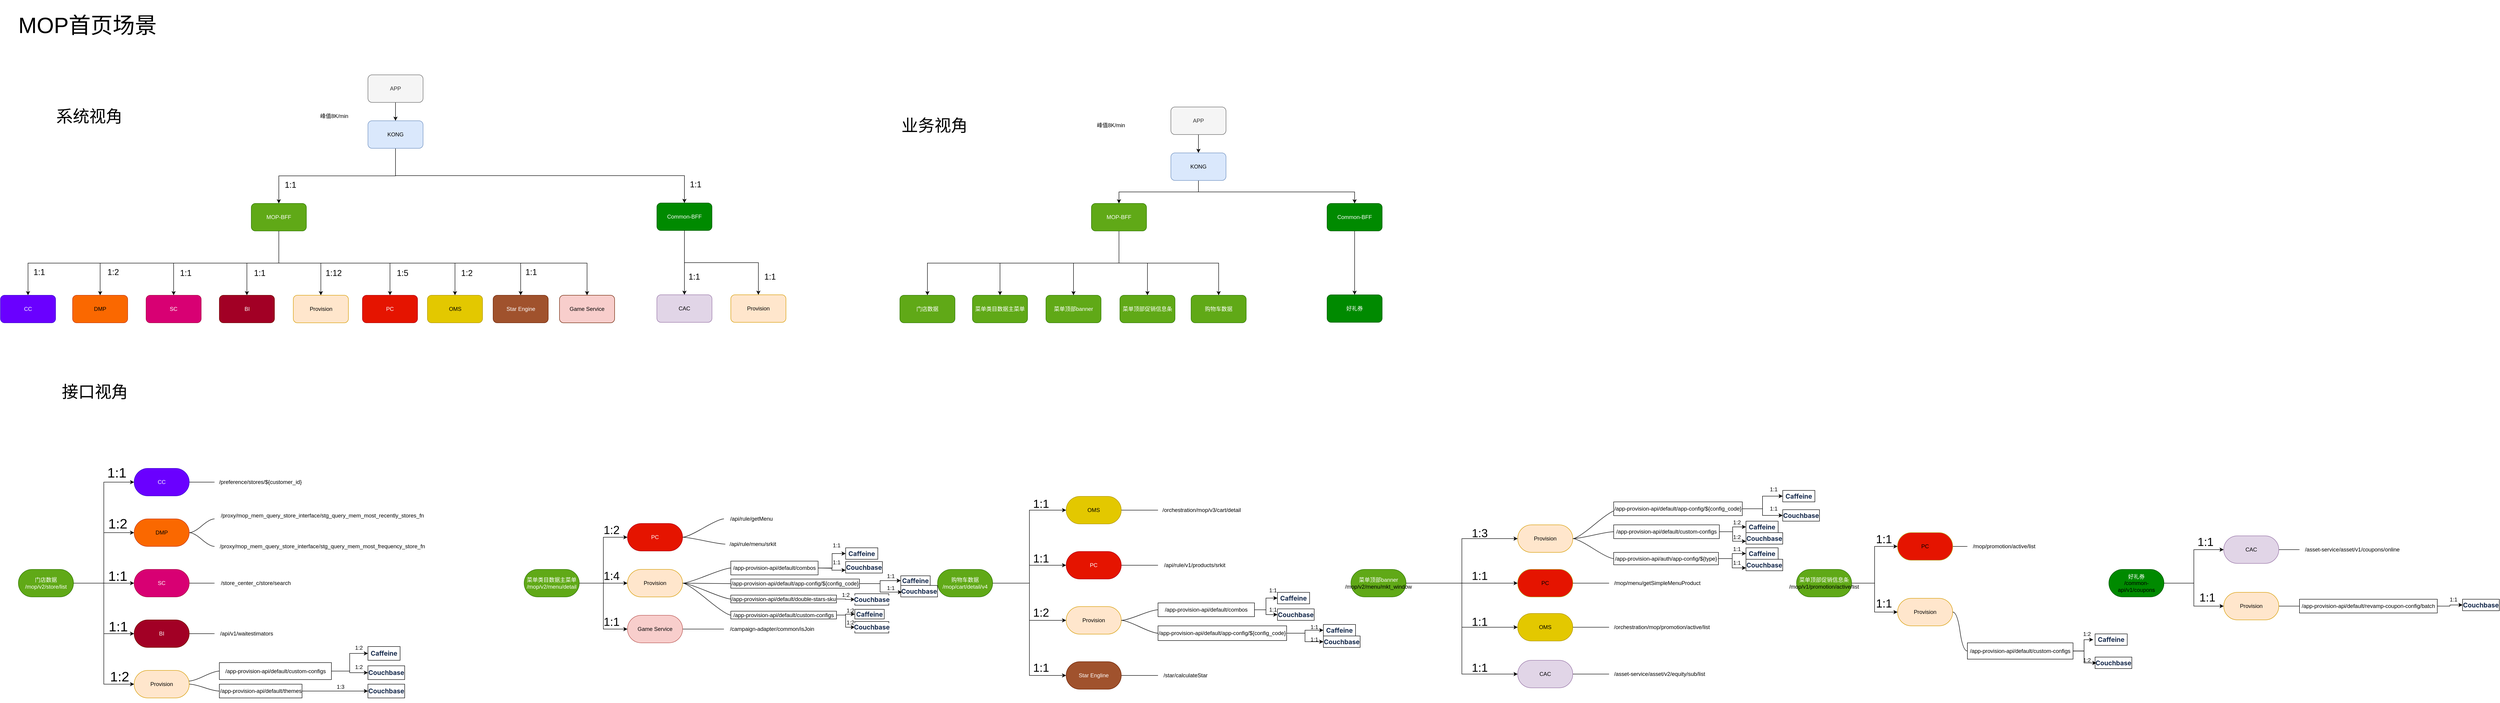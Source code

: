 <mxfile version="24.5.1" type="device">
  <diagram name="第 1 页" id="Q5z5r6t-nIowfkE742d3">
    <mxGraphModel dx="2396" dy="-394" grid="1" gridSize="10" guides="1" tooltips="1" connect="1" arrows="1" fold="1" page="1" pageScale="1" pageWidth="827" pageHeight="1169" math="0" shadow="0">
      <root>
        <mxCell id="0" />
        <mxCell id="1" parent="0" />
        <mxCell id="zqPxDyjhuks0Axc2uc-e-1" value="&lt;font style=&quot;font-size: 48px;&quot;&gt;MOP首页场景&lt;/font&gt;" style="text;strokeColor=none;fillColor=none;align=left;verticalAlign=middle;spacingLeft=4;spacingRight=4;overflow=hidden;points=[[0,0.5],[1,0.5]];portConstraint=eastwest;rotatable=0;whiteSpace=wrap;html=1;" parent="1" vertex="1">
          <mxGeometry x="-767.5" y="1277" width="345" height="110" as="geometry" />
        </mxCell>
        <mxCell id="zqPxDyjhuks0Axc2uc-e-2" value="&lt;font style=&quot;font-size: 36px;&quot;&gt;业务视角&lt;/font&gt;" style="text;html=1;align=center;verticalAlign=middle;resizable=0;points=[];autosize=1;strokeColor=none;fillColor=none;" parent="1" vertex="1">
          <mxGeometry x="1148" y="1520" width="170" height="60" as="geometry" />
        </mxCell>
        <mxCell id="zqPxDyjhuks0Axc2uc-e-3" style="edgeStyle=orthogonalEdgeStyle;rounded=0;orthogonalLoop=1;jettySize=auto;html=1;exitX=0.5;exitY=1;exitDx=0;exitDy=0;" parent="1" source="zqPxDyjhuks0Axc2uc-e-8" target="zqPxDyjhuks0Axc2uc-e-55" edge="1">
          <mxGeometry relative="1" as="geometry" />
        </mxCell>
        <mxCell id="zqPxDyjhuks0Axc2uc-e-4" style="edgeStyle=orthogonalEdgeStyle;rounded=0;orthogonalLoop=1;jettySize=auto;html=1;exitX=0.5;exitY=1;exitDx=0;exitDy=0;entryX=0.5;entryY=0;entryDx=0;entryDy=0;" parent="1" source="zqPxDyjhuks0Axc2uc-e-8" target="zqPxDyjhuks0Axc2uc-e-18" edge="1">
          <mxGeometry relative="1" as="geometry" />
        </mxCell>
        <mxCell id="zqPxDyjhuks0Axc2uc-e-5" style="edgeStyle=orthogonalEdgeStyle;rounded=0;orthogonalLoop=1;jettySize=auto;html=1;exitX=0.5;exitY=1;exitDx=0;exitDy=0;entryX=0.5;entryY=0;entryDx=0;entryDy=0;" parent="1" source="zqPxDyjhuks0Axc2uc-e-8" target="zqPxDyjhuks0Axc2uc-e-17" edge="1">
          <mxGeometry relative="1" as="geometry" />
        </mxCell>
        <mxCell id="zqPxDyjhuks0Axc2uc-e-6" style="edgeStyle=orthogonalEdgeStyle;rounded=0;orthogonalLoop=1;jettySize=auto;html=1;exitX=0.5;exitY=1;exitDx=0;exitDy=0;" parent="1" source="zqPxDyjhuks0Axc2uc-e-8" target="zqPxDyjhuks0Axc2uc-e-16" edge="1">
          <mxGeometry relative="1" as="geometry" />
        </mxCell>
        <mxCell id="zqPxDyjhuks0Axc2uc-e-7" style="edgeStyle=orthogonalEdgeStyle;rounded=0;orthogonalLoop=1;jettySize=auto;html=1;exitX=0.5;exitY=1;exitDx=0;exitDy=0;entryX=0.5;entryY=0;entryDx=0;entryDy=0;" parent="1" source="zqPxDyjhuks0Axc2uc-e-8" target="zqPxDyjhuks0Axc2uc-e-15" edge="1">
          <mxGeometry relative="1" as="geometry" />
        </mxCell>
        <mxCell id="zqPxDyjhuks0Axc2uc-e-8" value="MOP&lt;span style=&quot;background-color: initial;&quot;&gt;-BFF&lt;/span&gt;" style="rounded=1;whiteSpace=wrap;html=1;fillColor=#60a917;strokeColor=#2D7600;fontColor=#ffffff;" parent="1" vertex="1">
          <mxGeometry x="1575" y="1720" width="120" height="60" as="geometry" />
        </mxCell>
        <mxCell id="zqPxDyjhuks0Axc2uc-e-9" style="edgeStyle=orthogonalEdgeStyle;rounded=0;orthogonalLoop=1;jettySize=auto;html=1;exitX=0.5;exitY=1;exitDx=0;exitDy=0;" parent="1" source="zqPxDyjhuks0Axc2uc-e-11" target="zqPxDyjhuks0Axc2uc-e-21" edge="1">
          <mxGeometry relative="1" as="geometry" />
        </mxCell>
        <mxCell id="zqPxDyjhuks0Axc2uc-e-10" style="edgeStyle=orthogonalEdgeStyle;rounded=0;orthogonalLoop=1;jettySize=auto;html=1;exitX=0.5;exitY=1;exitDx=0;exitDy=0;entryX=0.5;entryY=0;entryDx=0;entryDy=0;" parent="1" source="zqPxDyjhuks0Axc2uc-e-11" target="zqPxDyjhuks0Axc2uc-e-8" edge="1">
          <mxGeometry relative="1" as="geometry" />
        </mxCell>
        <mxCell id="zqPxDyjhuks0Axc2uc-e-11" value="KONG" style="rounded=1;whiteSpace=wrap;html=1;fillColor=#dae8fc;strokeColor=#6c8ebf;" parent="1" vertex="1">
          <mxGeometry x="1748" y="1610" width="120" height="60" as="geometry" />
        </mxCell>
        <mxCell id="zqPxDyjhuks0Axc2uc-e-12" value="" style="edgeStyle=orthogonalEdgeStyle;rounded=0;orthogonalLoop=1;jettySize=auto;html=1;" parent="1" source="zqPxDyjhuks0Axc2uc-e-13" target="zqPxDyjhuks0Axc2uc-e-11" edge="1">
          <mxGeometry relative="1" as="geometry" />
        </mxCell>
        <mxCell id="zqPxDyjhuks0Axc2uc-e-13" value="APP" style="rounded=1;whiteSpace=wrap;html=1;fillColor=#f5f5f5;strokeColor=#666666;fontColor=#333333;" parent="1" vertex="1">
          <mxGeometry x="1748" y="1510" width="120" height="60" as="geometry" />
        </mxCell>
        <mxCell id="zqPxDyjhuks0Axc2uc-e-15" value="门店数据" style="rounded=1;whiteSpace=wrap;html=1;fillColor=#60a917;strokeColor=#2D7600;fontColor=#ffffff;" parent="1" vertex="1">
          <mxGeometry x="1158" y="1920" width="120" height="60" as="geometry" />
        </mxCell>
        <mxCell id="zqPxDyjhuks0Axc2uc-e-16" value="菜单类目数据主菜单" style="rounded=1;whiteSpace=wrap;html=1;fillColor=#60a917;strokeColor=#2D7600;fontColor=#ffffff;" parent="1" vertex="1">
          <mxGeometry x="1316" y="1920" width="120" height="60" as="geometry" />
        </mxCell>
        <mxCell id="zqPxDyjhuks0Axc2uc-e-17" value="菜单顶部banner" style="rounded=1;whiteSpace=wrap;html=1;fillColor=#60a917;strokeColor=#2D7600;fontColor=#ffffff;" parent="1" vertex="1">
          <mxGeometry x="1476" y="1920" width="120" height="60" as="geometry" />
        </mxCell>
        <mxCell id="zqPxDyjhuks0Axc2uc-e-18" value="菜单顶部促销信息条" style="rounded=1;whiteSpace=wrap;html=1;fillColor=#60a917;strokeColor=#2D7600;fontColor=#ffffff;" parent="1" vertex="1">
          <mxGeometry x="1637" y="1920" width="120" height="60" as="geometry" />
        </mxCell>
        <mxCell id="zqPxDyjhuks0Axc2uc-e-19" value="好礼券" style="rounded=1;whiteSpace=wrap;html=1;fillColor=#008a00;strokeColor=#005700;fontColor=#ffffff;" parent="1" vertex="1">
          <mxGeometry x="2088" y="1919" width="120" height="60" as="geometry" />
        </mxCell>
        <mxCell id="zqPxDyjhuks0Axc2uc-e-20" style="edgeStyle=orthogonalEdgeStyle;rounded=0;orthogonalLoop=1;jettySize=auto;html=1;exitX=0.5;exitY=1;exitDx=0;exitDy=0;entryX=0.5;entryY=0;entryDx=0;entryDy=0;" parent="1" source="zqPxDyjhuks0Axc2uc-e-21" target="zqPxDyjhuks0Axc2uc-e-19" edge="1">
          <mxGeometry relative="1" as="geometry" />
        </mxCell>
        <mxCell id="zqPxDyjhuks0Axc2uc-e-21" value="Common-BFF" style="rounded=1;whiteSpace=wrap;html=1;fillColor=#008a00;strokeColor=#005700;fontColor=#ffffff;" parent="1" vertex="1">
          <mxGeometry x="2088" y="1720" width="120" height="60" as="geometry" />
        </mxCell>
        <mxCell id="zqPxDyjhuks0Axc2uc-e-55" value="购物车数据" style="rounded=1;whiteSpace=wrap;html=1;fillColor=#60a917;strokeColor=#2D7600;fontColor=#ffffff;" parent="1" vertex="1">
          <mxGeometry x="1792" y="1920" width="120" height="60" as="geometry" />
        </mxCell>
        <mxCell id="zqPxDyjhuks0Axc2uc-e-71" value="&lt;font style=&quot;font-size: 36px;&quot;&gt;系统视角&lt;/font&gt;" style="text;html=1;align=center;verticalAlign=middle;resizable=0;points=[];autosize=1;strokeColor=none;fillColor=none;" parent="1" vertex="1">
          <mxGeometry x="-692" y="1500" width="170" height="60" as="geometry" />
        </mxCell>
        <mxCell id="zqPxDyjhuks0Axc2uc-e-72" style="edgeStyle=orthogonalEdgeStyle;rounded=0;orthogonalLoop=1;jettySize=auto;html=1;exitX=0.5;exitY=1;exitDx=0;exitDy=0;entryX=0.5;entryY=0;entryDx=0;entryDy=0;" parent="1" source="zqPxDyjhuks0Axc2uc-e-80" target="zqPxDyjhuks0Axc2uc-e-92" edge="1">
          <mxGeometry relative="1" as="geometry" />
        </mxCell>
        <mxCell id="zqPxDyjhuks0Axc2uc-e-73" style="edgeStyle=orthogonalEdgeStyle;rounded=0;orthogonalLoop=1;jettySize=auto;html=1;exitX=0.5;exitY=1;exitDx=0;exitDy=0;entryX=0.5;entryY=0;entryDx=0;entryDy=0;" parent="1" source="zqPxDyjhuks0Axc2uc-e-80" target="zqPxDyjhuks0Axc2uc-e-93" edge="1">
          <mxGeometry relative="1" as="geometry" />
        </mxCell>
        <mxCell id="zqPxDyjhuks0Axc2uc-e-74" style="edgeStyle=orthogonalEdgeStyle;rounded=0;orthogonalLoop=1;jettySize=auto;html=1;exitX=0.5;exitY=1;exitDx=0;exitDy=0;entryX=0.5;entryY=0;entryDx=0;entryDy=0;" parent="1" source="zqPxDyjhuks0Axc2uc-e-80" target="zqPxDyjhuks0Axc2uc-e-91" edge="1">
          <mxGeometry relative="1" as="geometry" />
        </mxCell>
        <mxCell id="zqPxDyjhuks0Axc2uc-e-75" style="edgeStyle=orthogonalEdgeStyle;rounded=0;orthogonalLoop=1;jettySize=auto;html=1;exitX=0.5;exitY=1;exitDx=0;exitDy=0;" parent="1" source="zqPxDyjhuks0Axc2uc-e-80" target="zqPxDyjhuks0Axc2uc-e-90" edge="1">
          <mxGeometry relative="1" as="geometry" />
        </mxCell>
        <mxCell id="zqPxDyjhuks0Axc2uc-e-76" style="edgeStyle=orthogonalEdgeStyle;rounded=0;orthogonalLoop=1;jettySize=auto;html=1;exitX=0.5;exitY=1;exitDx=0;exitDy=0;entryX=0.5;entryY=0;entryDx=0;entryDy=0;" parent="1" source="zqPxDyjhuks0Axc2uc-e-80" target="zqPxDyjhuks0Axc2uc-e-89" edge="1">
          <mxGeometry relative="1" as="geometry" />
        </mxCell>
        <mxCell id="zqPxDyjhuks0Axc2uc-e-77" style="edgeStyle=orthogonalEdgeStyle;rounded=0;orthogonalLoop=1;jettySize=auto;html=1;exitX=0.5;exitY=1;exitDx=0;exitDy=0;entryX=0.5;entryY=0;entryDx=0;entryDy=0;" parent="1" source="zqPxDyjhuks0Axc2uc-e-80" target="zqPxDyjhuks0Axc2uc-e-95" edge="1">
          <mxGeometry relative="1" as="geometry" />
        </mxCell>
        <mxCell id="zqPxDyjhuks0Axc2uc-e-78" style="edgeStyle=orthogonalEdgeStyle;rounded=0;orthogonalLoop=1;jettySize=auto;html=1;exitX=0.5;exitY=1;exitDx=0;exitDy=0;entryX=0.5;entryY=0;entryDx=0;entryDy=0;" parent="1" source="zqPxDyjhuks0Axc2uc-e-80" target="zqPxDyjhuks0Axc2uc-e-96" edge="1">
          <mxGeometry relative="1" as="geometry" />
        </mxCell>
        <mxCell id="zqPxDyjhuks0Axc2uc-e-79" style="edgeStyle=orthogonalEdgeStyle;rounded=0;orthogonalLoop=1;jettySize=auto;html=1;exitX=0.5;exitY=1;exitDx=0;exitDy=0;" parent="1" source="zqPxDyjhuks0Axc2uc-e-80" target="zqPxDyjhuks0Axc2uc-e-97" edge="1">
          <mxGeometry relative="1" as="geometry" />
        </mxCell>
        <mxCell id="zqPxDyjhuks0Axc2uc-e-80" value="MOP&lt;span style=&quot;background-color: initial;&quot;&gt;-BFF&lt;/span&gt;" style="rounded=1;whiteSpace=wrap;html=1;fillColor=#60a917;strokeColor=#2D7600;fontColor=#ffffff;" parent="1" vertex="1">
          <mxGeometry x="-254" y="1720" width="120" height="60" as="geometry" />
        </mxCell>
        <mxCell id="zqPxDyjhuks0Axc2uc-e-81" style="edgeStyle=orthogonalEdgeStyle;rounded=0;orthogonalLoop=1;jettySize=auto;html=1;exitX=0.5;exitY=1;exitDx=0;exitDy=0;" parent="1" source="zqPxDyjhuks0Axc2uc-e-83" target="zqPxDyjhuks0Axc2uc-e-88" edge="1">
          <mxGeometry relative="1" as="geometry" />
        </mxCell>
        <mxCell id="zqPxDyjhuks0Axc2uc-e-82" style="edgeStyle=orthogonalEdgeStyle;rounded=0;orthogonalLoop=1;jettySize=auto;html=1;exitX=0.5;exitY=1;exitDx=0;exitDy=0;entryX=0.5;entryY=0;entryDx=0;entryDy=0;" parent="1" source="zqPxDyjhuks0Axc2uc-e-83" target="zqPxDyjhuks0Axc2uc-e-80" edge="1">
          <mxGeometry relative="1" as="geometry" />
        </mxCell>
        <mxCell id="zqPxDyjhuks0Axc2uc-e-83" value="KONG" style="rounded=1;whiteSpace=wrap;html=1;fillColor=#dae8fc;strokeColor=#6c8ebf;" parent="1" vertex="1">
          <mxGeometry y="1540" width="120" height="60" as="geometry" />
        </mxCell>
        <mxCell id="zqPxDyjhuks0Axc2uc-e-84" value="" style="edgeStyle=orthogonalEdgeStyle;rounded=0;orthogonalLoop=1;jettySize=auto;html=1;" parent="1" source="zqPxDyjhuks0Axc2uc-e-85" target="zqPxDyjhuks0Axc2uc-e-83" edge="1">
          <mxGeometry relative="1" as="geometry" />
        </mxCell>
        <mxCell id="zqPxDyjhuks0Axc2uc-e-85" value="APP" style="rounded=1;whiteSpace=wrap;html=1;fillColor=#f5f5f5;strokeColor=#666666;fontColor=#333333;" parent="1" vertex="1">
          <mxGeometry y="1440" width="120" height="60" as="geometry" />
        </mxCell>
        <mxCell id="zqPxDyjhuks0Axc2uc-e-86" value="峰值8K/min" style="text;strokeColor=none;fillColor=none;align=left;verticalAlign=middle;spacingLeft=4;spacingRight=4;overflow=hidden;points=[[0,0.5],[1,0.5]];portConstraint=eastwest;rotatable=0;whiteSpace=wrap;html=1;" parent="1" vertex="1">
          <mxGeometry x="-110.5" y="1515" width="80" height="30" as="geometry" />
        </mxCell>
        <mxCell id="zqPxDyjhuks0Axc2uc-e-87" style="edgeStyle=orthogonalEdgeStyle;rounded=0;orthogonalLoop=1;jettySize=auto;html=1;exitX=0.5;exitY=1;exitDx=0;exitDy=0;entryX=0.5;entryY=0;entryDx=0;entryDy=0;" parent="1" source="zqPxDyjhuks0Axc2uc-e-88" target="zqPxDyjhuks0Axc2uc-e-94" edge="1">
          <mxGeometry relative="1" as="geometry" />
        </mxCell>
        <mxCell id="zqPxDyjhuks0Axc2uc-e-88" value="Common-BFF" style="rounded=1;whiteSpace=wrap;html=1;fillColor=#008a00;strokeColor=#005700;fontColor=#ffffff;" parent="1" vertex="1">
          <mxGeometry x="629" y="1719" width="120" height="60" as="geometry" />
        </mxCell>
        <mxCell id="zqPxDyjhuks0Axc2uc-e-89" value="CC" style="rounded=1;whiteSpace=wrap;html=1;fillColor=#6a00ff;strokeColor=#3700CC;fontColor=#ffffff;" parent="1" vertex="1">
          <mxGeometry x="-800" y="1920" width="120" height="60" as="geometry" />
        </mxCell>
        <mxCell id="zqPxDyjhuks0Axc2uc-e-90" value="DMP" style="rounded=1;whiteSpace=wrap;html=1;fillColor=#fa6800;strokeColor=#C73500;fontColor=#000000;" parent="1" vertex="1">
          <mxGeometry x="-643" y="1920" width="120" height="60" as="geometry" />
        </mxCell>
        <mxCell id="zqPxDyjhuks0Axc2uc-e-91" value="SC" style="rounded=1;whiteSpace=wrap;html=1;fillColor=#d80073;strokeColor=#A50040;fontColor=#ffffff;" parent="1" vertex="1">
          <mxGeometry x="-483" y="1920" width="120" height="60" as="geometry" />
        </mxCell>
        <mxCell id="zqPxDyjhuks0Axc2uc-e-92" value="BI" style="rounded=1;whiteSpace=wrap;html=1;fillColor=#a20025;strokeColor=#6F0000;fontColor=#ffffff;" parent="1" vertex="1">
          <mxGeometry x="-323.5" y="1920" width="120" height="60" as="geometry" />
        </mxCell>
        <mxCell id="zqPxDyjhuks0Axc2uc-e-93" value="Provision" style="rounded=1;whiteSpace=wrap;html=1;fillColor=#ffe6cc;strokeColor=#d79b00;" parent="1" vertex="1">
          <mxGeometry x="-162.5" y="1920" width="120" height="60" as="geometry" />
        </mxCell>
        <mxCell id="zqPxDyjhuks0Axc2uc-e-94" value="CAC" style="rounded=1;whiteSpace=wrap;html=1;fillColor=#e1d5e7;strokeColor=#9673a6;" parent="1" vertex="1">
          <mxGeometry x="629" y="1919" width="120" height="60" as="geometry" />
        </mxCell>
        <mxCell id="zqPxDyjhuks0Axc2uc-e-95" value="PC" style="rounded=1;whiteSpace=wrap;html=1;fillColor=#e51400;strokeColor=#B20000;fontColor=#ffffff;" parent="1" vertex="1">
          <mxGeometry x="-12" y="1920" width="120" height="60" as="geometry" />
        </mxCell>
        <mxCell id="zqPxDyjhuks0Axc2uc-e-96" value="OMS" style="rounded=1;whiteSpace=wrap;html=1;fillColor=#e3c800;strokeColor=#B09500;fontColor=#000000;" parent="1" vertex="1">
          <mxGeometry x="129.5" y="1920" width="120" height="60" as="geometry" />
        </mxCell>
        <mxCell id="zqPxDyjhuks0Axc2uc-e-97" value="Star Engine" style="rounded=1;whiteSpace=wrap;html=1;fillColor=#a0522d;strokeColor=#6D1F00;fontColor=#ffffff;" parent="1" vertex="1">
          <mxGeometry x="272.5" y="1920" width="120" height="60" as="geometry" />
        </mxCell>
        <mxCell id="zqPxDyjhuks0Axc2uc-e-98" value="&lt;font style=&quot;font-size: 18px;&quot;&gt;1:1&lt;/font&gt;" style="text;html=1;align=center;verticalAlign=middle;resizable=0;points=[];autosize=1;strokeColor=none;fillColor=none;" parent="1" vertex="1">
          <mxGeometry x="-741" y="1850" width="50" height="40" as="geometry" />
        </mxCell>
        <mxCell id="zqPxDyjhuks0Axc2uc-e-99" value="&lt;font style=&quot;font-size: 18px;&quot;&gt;1:2&lt;/font&gt;" style="text;html=1;align=center;verticalAlign=middle;resizable=0;points=[];autosize=1;strokeColor=none;fillColor=none;" parent="1" vertex="1">
          <mxGeometry x="-580" y="1850" width="50" height="40" as="geometry" />
        </mxCell>
        <mxCell id="zqPxDyjhuks0Axc2uc-e-100" value="&lt;font style=&quot;font-size: 18px;&quot;&gt;1:1&lt;/font&gt;" style="text;html=1;align=center;verticalAlign=middle;resizable=0;points=[];autosize=1;strokeColor=none;fillColor=none;" parent="1" vertex="1">
          <mxGeometry x="-422.5" y="1852" width="50" height="40" as="geometry" />
        </mxCell>
        <mxCell id="zqPxDyjhuks0Axc2uc-e-101" value="&lt;font style=&quot;font-size: 18px;&quot;&gt;1:1&lt;/font&gt;" style="text;html=1;align=center;verticalAlign=middle;resizable=0;points=[];autosize=1;strokeColor=none;fillColor=none;" parent="1" vertex="1">
          <mxGeometry x="-261" y="1852" width="50" height="40" as="geometry" />
        </mxCell>
        <mxCell id="zqPxDyjhuks0Axc2uc-e-102" value="&lt;font style=&quot;font-size: 18px;&quot;&gt;1:12&lt;/font&gt;" style="text;html=1;align=center;verticalAlign=middle;resizable=0;points=[];autosize=1;strokeColor=none;fillColor=none;" parent="1" vertex="1">
          <mxGeometry x="-105" y="1852" width="60" height="40" as="geometry" />
        </mxCell>
        <mxCell id="zqPxDyjhuks0Axc2uc-e-103" value="&lt;font style=&quot;font-size: 18px;&quot;&gt;1:5&lt;/font&gt;" style="text;html=1;align=center;verticalAlign=middle;resizable=0;points=[];autosize=1;strokeColor=none;fillColor=none;" parent="1" vertex="1">
          <mxGeometry x="50" y="1852" width="50" height="40" as="geometry" />
        </mxCell>
        <mxCell id="zqPxDyjhuks0Axc2uc-e-104" value="&lt;font style=&quot;font-size: 18px;&quot;&gt;1:2&lt;/font&gt;" style="text;html=1;align=center;verticalAlign=middle;resizable=0;points=[];autosize=1;strokeColor=none;fillColor=none;" parent="1" vertex="1">
          <mxGeometry x="190" y="1852" width="50" height="40" as="geometry" />
        </mxCell>
        <mxCell id="zqPxDyjhuks0Axc2uc-e-105" value="&lt;font style=&quot;font-size: 18px;&quot;&gt;1:1&lt;/font&gt;" style="text;html=1;align=center;verticalAlign=middle;resizable=0;points=[];autosize=1;strokeColor=none;fillColor=none;" parent="1" vertex="1">
          <mxGeometry x="330" y="1850" width="50" height="40" as="geometry" />
        </mxCell>
        <mxCell id="zqPxDyjhuks0Axc2uc-e-106" value="&lt;font style=&quot;font-size: 18px;&quot;&gt;1:1&lt;/font&gt;" style="text;html=1;align=center;verticalAlign=middle;resizable=0;points=[];autosize=1;strokeColor=none;fillColor=none;" parent="1" vertex="1">
          <mxGeometry x="685" y="1860" width="50" height="40" as="geometry" />
        </mxCell>
        <mxCell id="zqPxDyjhuks0Axc2uc-e-107" value="&lt;font style=&quot;font-size: 36px;&quot;&gt;接口视角&lt;/font&gt;" style="text;html=1;align=center;verticalAlign=middle;resizable=0;points=[];autosize=1;strokeColor=none;fillColor=none;" parent="1" vertex="1">
          <mxGeometry x="-680" y="2100" width="170" height="60" as="geometry" />
        </mxCell>
        <mxCell id="0m1JnloAispsMIojD9PW-1" value="&lt;font style=&quot;font-size: 18px;&quot;&gt;1:1&lt;/font&gt;" style="text;html=1;align=center;verticalAlign=middle;resizable=0;points=[];autosize=1;strokeColor=none;fillColor=none;" parent="1" vertex="1">
          <mxGeometry x="-194" y="1660" width="50" height="40" as="geometry" />
        </mxCell>
        <mxCell id="0m1JnloAispsMIojD9PW-2" value="&lt;font style=&quot;font-size: 18px;&quot;&gt;1:1&lt;/font&gt;" style="text;html=1;align=center;verticalAlign=middle;resizable=0;points=[];autosize=1;strokeColor=none;fillColor=none;" parent="1" vertex="1">
          <mxGeometry x="688" y="1659" width="50" height="40" as="geometry" />
        </mxCell>
        <mxCell id="RRxXi1wo7y_AlvlHw12m-1" value="峰值8K/min" style="text;strokeColor=none;fillColor=none;align=left;verticalAlign=middle;spacingLeft=4;spacingRight=4;overflow=hidden;points=[[0,0.5],[1,0.5]];portConstraint=eastwest;rotatable=0;whiteSpace=wrap;html=1;" parent="1" vertex="1">
          <mxGeometry x="1581" y="1535" width="80" height="30" as="geometry" />
        </mxCell>
        <mxCell id="OONytPEMxXRGxY52DsGb-1" value="门店数据&lt;div&gt;/mop/v2/store/list&lt;/div&gt;" style="whiteSpace=wrap;html=1;rounded=1;arcSize=50;align=center;verticalAlign=middle;strokeWidth=1;autosize=0;spacing=4;treeFolding=1;treeMoving=1;newEdgeStyle={&quot;edgeStyle&quot;:&quot;entityRelationEdgeStyle&quot;,&quot;startArrow&quot;:&quot;none&quot;,&quot;endArrow&quot;:&quot;none&quot;,&quot;segment&quot;:10,&quot;curved&quot;:1,&quot;sourcePerimeterSpacing&quot;:0,&quot;targetPerimeterSpacing&quot;:0};strokeColor=#2D7600;fontFamily=Helvetica;fontSize=12;fontColor=#ffffff;fillColor=#60a917;" parent="1" vertex="1">
          <mxGeometry x="-761" y="2517" width="120" height="60" as="geometry" />
        </mxCell>
        <mxCell id="OONytPEMxXRGxY52DsGb-22" value="" style="edgeStyle=entityRelationEdgeStyle;rounded=0;orthogonalLoop=1;jettySize=auto;html=1;startArrow=none;endArrow=none;segment=10;curved=1;sourcePerimeterSpacing=0;targetPerimeterSpacing=0;fontFamily=Helvetica;fontSize=12;fontColor=default;" parent="1" source="OONytPEMxXRGxY52DsGb-4" target="OONytPEMxXRGxY52DsGb-17" edge="1">
          <mxGeometry relative="1" as="geometry" />
        </mxCell>
        <mxCell id="OONytPEMxXRGxY52DsGb-4" value="CC" style="whiteSpace=wrap;html=1;rounded=1;arcSize=50;align=center;verticalAlign=middle;strokeWidth=1;autosize=0;spacing=4;treeFolding=1;treeMoving=1;newEdgeStyle={&quot;edgeStyle&quot;:&quot;entityRelationEdgeStyle&quot;,&quot;startArrow&quot;:&quot;none&quot;,&quot;endArrow&quot;:&quot;none&quot;,&quot;segment&quot;:10,&quot;curved&quot;:1,&quot;sourcePerimeterSpacing&quot;:0,&quot;targetPerimeterSpacing&quot;:0};strokeColor=#3700CC;fontFamily=Helvetica;fontSize=12;fontColor=#ffffff;fillColor=#6a00ff;" parent="1" vertex="1">
          <mxGeometry x="-509" y="2297" width="120" height="60" as="geometry" />
        </mxCell>
        <mxCell id="OONytPEMxXRGxY52DsGb-23" value="" style="edgeStyle=entityRelationEdgeStyle;rounded=0;orthogonalLoop=1;jettySize=auto;html=1;startArrow=none;endArrow=none;segment=10;curved=1;sourcePerimeterSpacing=0;targetPerimeterSpacing=0;fontFamily=Helvetica;fontSize=12;fontColor=default;" parent="1" source="OONytPEMxXRGxY52DsGb-6" target="OONytPEMxXRGxY52DsGb-16" edge="1">
          <mxGeometry relative="1" as="geometry" />
        </mxCell>
        <mxCell id="OONytPEMxXRGxY52DsGb-6" value="DMP" style="whiteSpace=wrap;html=1;rounded=1;arcSize=50;align=center;verticalAlign=middle;strokeWidth=1;autosize=0;spacing=4;treeFolding=1;treeMoving=1;newEdgeStyle={&quot;edgeStyle&quot;:&quot;entityRelationEdgeStyle&quot;,&quot;startArrow&quot;:&quot;none&quot;,&quot;endArrow&quot;:&quot;none&quot;,&quot;segment&quot;:10,&quot;curved&quot;:1,&quot;sourcePerimeterSpacing&quot;:0,&quot;targetPerimeterSpacing&quot;:0};strokeColor=#C73500;fontFamily=Helvetica;fontSize=12;fontColor=#000000;fillColor=#fa6800;" parent="1" vertex="1">
          <mxGeometry x="-509" y="2407" width="120" height="60" as="geometry" />
        </mxCell>
        <mxCell id="OONytPEMxXRGxY52DsGb-25" value="" style="edgeStyle=entityRelationEdgeStyle;rounded=0;orthogonalLoop=1;jettySize=auto;html=1;startArrow=none;endArrow=none;segment=10;curved=1;sourcePerimeterSpacing=0;targetPerimeterSpacing=0;fontFamily=Helvetica;fontSize=12;fontColor=default;" parent="1" source="OONytPEMxXRGxY52DsGb-8" target="OONytPEMxXRGxY52DsGb-14" edge="1">
          <mxGeometry relative="1" as="geometry" />
        </mxCell>
        <mxCell id="OONytPEMxXRGxY52DsGb-8" value="SC" style="whiteSpace=wrap;html=1;rounded=1;arcSize=50;align=center;verticalAlign=middle;strokeWidth=1;autosize=0;spacing=4;treeFolding=1;treeMoving=1;newEdgeStyle={&quot;edgeStyle&quot;:&quot;entityRelationEdgeStyle&quot;,&quot;startArrow&quot;:&quot;none&quot;,&quot;endArrow&quot;:&quot;none&quot;,&quot;segment&quot;:10,&quot;curved&quot;:1,&quot;sourcePerimeterSpacing&quot;:0,&quot;targetPerimeterSpacing&quot;:0};strokeColor=#A50040;fontFamily=Helvetica;fontSize=12;fontColor=#ffffff;fillColor=#d80073;" parent="1" vertex="1">
          <mxGeometry x="-509" y="2517" width="120" height="60" as="geometry" />
        </mxCell>
        <mxCell id="OONytPEMxXRGxY52DsGb-26" value="" style="edgeStyle=entityRelationEdgeStyle;rounded=0;orthogonalLoop=1;jettySize=auto;html=1;startArrow=none;endArrow=none;segment=10;curved=1;sourcePerimeterSpacing=0;targetPerimeterSpacing=0;fontFamily=Helvetica;fontSize=12;fontColor=default;" parent="1" source="OONytPEMxXRGxY52DsGb-10" target="OONytPEMxXRGxY52DsGb-18" edge="1">
          <mxGeometry relative="1" as="geometry" />
        </mxCell>
        <mxCell id="OONytPEMxXRGxY52DsGb-10" value="BI" style="whiteSpace=wrap;html=1;rounded=1;arcSize=50;align=center;verticalAlign=middle;strokeWidth=1;autosize=0;spacing=4;treeFolding=1;treeMoving=1;newEdgeStyle={&quot;edgeStyle&quot;:&quot;entityRelationEdgeStyle&quot;,&quot;startArrow&quot;:&quot;none&quot;,&quot;endArrow&quot;:&quot;none&quot;,&quot;segment&quot;:10,&quot;curved&quot;:1,&quot;sourcePerimeterSpacing&quot;:0,&quot;targetPerimeterSpacing&quot;:0};strokeColor=#6F0000;fontFamily=Helvetica;fontSize=12;fontColor=#ffffff;fillColor=#a20025;" parent="1" vertex="1">
          <mxGeometry x="-509" y="2627" width="120" height="60" as="geometry" />
        </mxCell>
        <mxCell id="OONytPEMxXRGxY52DsGb-27" value="" style="edgeStyle=entityRelationEdgeStyle;rounded=0;orthogonalLoop=1;jettySize=auto;html=1;startArrow=none;endArrow=none;segment=10;curved=1;sourcePerimeterSpacing=0;targetPerimeterSpacing=0;fontFamily=Helvetica;fontSize=12;fontColor=default;" parent="1" source="OONytPEMxXRGxY52DsGb-12" target="-1g_zavAfhAUh9x2AVhB-13" edge="1">
          <mxGeometry relative="1" as="geometry" />
        </mxCell>
        <mxCell id="OONytPEMxXRGxY52DsGb-12" value="Provision" style="whiteSpace=wrap;html=1;rounded=1;arcSize=50;align=center;verticalAlign=middle;strokeWidth=1;autosize=0;spacing=4;treeFolding=1;treeMoving=1;newEdgeStyle={&quot;edgeStyle&quot;:&quot;entityRelationEdgeStyle&quot;,&quot;startArrow&quot;:&quot;none&quot;,&quot;endArrow&quot;:&quot;none&quot;,&quot;segment&quot;:10,&quot;curved&quot;:1,&quot;sourcePerimeterSpacing&quot;:0,&quot;targetPerimeterSpacing&quot;:0};strokeColor=#d79b00;fontFamily=Helvetica;fontSize=12;fontColor=default;fillColor=#ffe6cc;" parent="1" vertex="1">
          <mxGeometry x="-509" y="2737" width="120" height="60" as="geometry" />
        </mxCell>
        <mxCell id="OONytPEMxXRGxY52DsGb-14" value="/store_center_c/store/search" style="text;html=1;align=center;verticalAlign=middle;whiteSpace=wrap;rounded=0;fontFamily=Helvetica;fontSize=12;fontColor=default;autosize=1;" parent="1" vertex="1">
          <mxGeometry x="-334" y="2532" width="180" height="30" as="geometry" />
        </mxCell>
        <mxCell id="OONytPEMxXRGxY52DsGb-15" value="&lt;div&gt;/proxy/mop_mem_query_store_interface/stg_query_mem_most_recently_stores_fn&lt;/div&gt;&lt;div&gt;&lt;br&gt;&lt;/div&gt;" style="text;html=1;align=center;verticalAlign=middle;whiteSpace=wrap;rounded=0;fontFamily=Helvetica;fontSize=12;fontColor=default;autosize=1;" parent="1" vertex="1">
          <mxGeometry x="-334" y="2387" width="470" height="40" as="geometry" />
        </mxCell>
        <mxCell id="OONytPEMxXRGxY52DsGb-16" value="&lt;div&gt;/proxy/mop_mem_query_store_interface/stg_query_mem_most_frequency_store_fn&lt;br&gt;&lt;/div&gt;" style="text;html=1;align=center;verticalAlign=middle;whiteSpace=wrap;rounded=0;fontFamily=Helvetica;fontSize=12;fontColor=default;autosize=1;" parent="1" vertex="1">
          <mxGeometry x="-334" y="2452" width="470" height="30" as="geometry" />
        </mxCell>
        <mxCell id="OONytPEMxXRGxY52DsGb-17" value="&lt;div&gt;/preference/stores/${customer_id}&lt;br&gt;&lt;/div&gt;" style="text;html=1;align=center;verticalAlign=middle;whiteSpace=wrap;rounded=0;fontFamily=Helvetica;fontSize=12;fontColor=default;autosize=1;" parent="1" vertex="1">
          <mxGeometry x="-334" y="2312" width="200" height="30" as="geometry" />
        </mxCell>
        <mxCell id="OONytPEMxXRGxY52DsGb-18" value="&lt;div&gt;/api/v1/waitestimators&lt;br&gt;&lt;/div&gt;" style="text;html=1;align=center;verticalAlign=middle;whiteSpace=wrap;rounded=0;fontFamily=Helvetica;fontSize=12;fontColor=default;autosize=1;" parent="1" vertex="1">
          <mxGeometry x="-334" y="2642" width="140" height="30" as="geometry" />
        </mxCell>
        <mxCell id="OONytPEMxXRGxY52DsGb-20" value="&lt;div&gt;&lt;br&gt;&lt;/div&gt;" style="text;html=1;align=center;verticalAlign=middle;whiteSpace=wrap;rounded=0;fontFamily=Helvetica;fontSize=12;fontColor=default;autosize=1;" parent="1" vertex="1">
          <mxGeometry x="-223.5" y="2727" width="20" height="30" as="geometry" />
        </mxCell>
        <mxCell id="OONytPEMxXRGxY52DsGb-21" value="&lt;div&gt;&lt;br&gt;&lt;/div&gt;" style="text;html=1;align=center;verticalAlign=middle;whiteSpace=wrap;rounded=0;fontFamily=Helvetica;fontSize=12;fontColor=default;autosize=1;" parent="1" vertex="1">
          <mxGeometry x="-244" y="2777" width="20" height="30" as="geometry" />
        </mxCell>
        <mxCell id="OONytPEMxXRGxY52DsGb-24" value="" style="edgeStyle=entityRelationEdgeStyle;rounded=0;orthogonalLoop=1;jettySize=auto;html=1;startArrow=none;endArrow=none;segment=10;curved=1;sourcePerimeterSpacing=0;targetPerimeterSpacing=0;fontFamily=Helvetica;fontSize=12;fontColor=default;entryX=0;entryY=0.5;entryDx=0;entryDy=0;exitX=1;exitY=0.5;exitDx=0;exitDy=0;" parent="1" source="OONytPEMxXRGxY52DsGb-6" target="OONytPEMxXRGxY52DsGb-15" edge="1">
          <mxGeometry relative="1" as="geometry">
            <mxPoint x="-379" y="2447" as="sourcePoint" />
            <mxPoint x="-324" y="2477" as="targetPoint" />
          </mxGeometry>
        </mxCell>
        <mxCell id="OONytPEMxXRGxY52DsGb-28" value="" style="edgeStyle=entityRelationEdgeStyle;rounded=0;orthogonalLoop=1;jettySize=auto;html=1;startArrow=none;endArrow=none;segment=10;curved=1;sourcePerimeterSpacing=0;targetPerimeterSpacing=0;fontFamily=Helvetica;fontSize=12;fontColor=default;entryX=0;entryY=0.5;entryDx=0;entryDy=0;exitX=0.995;exitY=0.386;exitDx=0;exitDy=0;exitPerimeter=0;" parent="1" source="-1g_zavAfhAUh9x2AVhB-6" target="OONytPEMxXRGxY52DsGb-20" edge="1">
          <mxGeometry relative="1" as="geometry">
            <mxPoint x="-379" y="2777" as="sourcePoint" />
            <mxPoint x="-324" y="2802" as="targetPoint" />
            <Array as="points" />
          </mxGeometry>
        </mxCell>
        <mxCell id="OONytPEMxXRGxY52DsGb-29" style="edgeStyle=orthogonalEdgeStyle;rounded=0;orthogonalLoop=1;jettySize=auto;html=1;exitX=1;exitY=0.5;exitDx=0;exitDy=0;entryX=0;entryY=0.5;entryDx=0;entryDy=0;" parent="1" source="OONytPEMxXRGxY52DsGb-1" target="OONytPEMxXRGxY52DsGb-4" edge="1">
          <mxGeometry relative="1" as="geometry">
            <mxPoint x="-237" y="2057" as="sourcePoint" />
            <mxPoint x="-783" y="2197" as="targetPoint" />
          </mxGeometry>
        </mxCell>
        <mxCell id="OONytPEMxXRGxY52DsGb-155" value="&lt;font style=&quot;font-size: 30px;&quot; color=&quot;#000000&quot;&gt;1:1&lt;/font&gt;" style="edgeLabel;html=1;align=center;verticalAlign=middle;resizable=0;points=[];rounded=1;strokeColor=#005700;fontFamily=Helvetica;fontSize=12;fontColor=#ffffff;fillColor=#008a00;labelBackgroundColor=none;" parent="OONytPEMxXRGxY52DsGb-29" vertex="1" connectable="0">
          <mxGeometry x="0.78" y="-1" relative="1" as="geometry">
            <mxPoint y="-22" as="offset" />
          </mxGeometry>
        </mxCell>
        <mxCell id="OONytPEMxXRGxY52DsGb-30" style="edgeStyle=orthogonalEdgeStyle;rounded=0;orthogonalLoop=1;jettySize=auto;html=1;entryX=0;entryY=0.5;entryDx=0;entryDy=0;" parent="1" source="OONytPEMxXRGxY52DsGb-1" target="OONytPEMxXRGxY52DsGb-6" edge="1">
          <mxGeometry relative="1" as="geometry">
            <mxPoint x="-631" y="2557" as="sourcePoint" />
            <mxPoint x="-530" y="2437" as="targetPoint" />
          </mxGeometry>
        </mxCell>
        <mxCell id="OONytPEMxXRGxY52DsGb-157" value="&lt;font style=&quot;font-size: 30px;&quot; color=&quot;#000000&quot;&gt;1:2&lt;/font&gt;" style="edgeLabel;html=1;align=center;verticalAlign=middle;resizable=0;points=[];rounded=1;strokeColor=#005700;fontFamily=Helvetica;fontSize=12;fontColor=#ffffff;fillColor=#008a00;" parent="OONytPEMxXRGxY52DsGb-30" vertex="1" connectable="0">
          <mxGeometry x="0.731" y="-1" relative="1" as="geometry">
            <mxPoint x="-4" y="-21" as="offset" />
          </mxGeometry>
        </mxCell>
        <mxCell id="OONytPEMxXRGxY52DsGb-31" style="edgeStyle=orthogonalEdgeStyle;rounded=0;orthogonalLoop=1;jettySize=auto;html=1;entryX=0;entryY=0.5;entryDx=0;entryDy=0;exitX=1;exitY=0.5;exitDx=0;exitDy=0;" parent="1" source="OONytPEMxXRGxY52DsGb-1" target="OONytPEMxXRGxY52DsGb-8" edge="1">
          <mxGeometry relative="1" as="geometry">
            <mxPoint x="-631" y="2557" as="sourcePoint" />
            <mxPoint x="-499" y="2447" as="targetPoint" />
          </mxGeometry>
        </mxCell>
        <mxCell id="OONytPEMxXRGxY52DsGb-159" value="" style="edgeLabel;html=1;align=center;verticalAlign=middle;resizable=0;points=[];rounded=1;strokeColor=#005700;fontFamily=Helvetica;fontSize=12;fontColor=#ffffff;labelBackgroundColor=default;fillColor=#008a00;gradientColor=none;" parent="OONytPEMxXRGxY52DsGb-31" vertex="1" connectable="0">
          <mxGeometry x="0.483" relative="1" as="geometry">
            <mxPoint as="offset" />
          </mxGeometry>
        </mxCell>
        <mxCell id="OONytPEMxXRGxY52DsGb-160" value="&lt;font color=&quot;#000000&quot; style=&quot;font-size: 30px;&quot;&gt;1:1&lt;/font&gt;" style="edgeLabel;html=1;align=center;verticalAlign=middle;resizable=0;points=[];rounded=1;strokeColor=#005700;fontFamily=Helvetica;fontSize=12;fontColor=#ffffff;labelBackgroundColor=none;fillColor=#008a00;gradientColor=none;" parent="OONytPEMxXRGxY52DsGb-31" vertex="1" connectable="0">
          <mxGeometry x="0.426" y="3" relative="1" as="geometry">
            <mxPoint x="2" y="-13" as="offset" />
          </mxGeometry>
        </mxCell>
        <mxCell id="OONytPEMxXRGxY52DsGb-32" style="edgeStyle=orthogonalEdgeStyle;rounded=0;orthogonalLoop=1;jettySize=auto;html=1;entryX=0;entryY=0.5;entryDx=0;entryDy=0;exitX=1;exitY=0.5;exitDx=0;exitDy=0;" parent="1" source="OONytPEMxXRGxY52DsGb-1" target="OONytPEMxXRGxY52DsGb-10" edge="1">
          <mxGeometry relative="1" as="geometry">
            <mxPoint x="-621" y="2567" as="sourcePoint" />
            <mxPoint x="-489" y="2457" as="targetPoint" />
          </mxGeometry>
        </mxCell>
        <mxCell id="OONytPEMxXRGxY52DsGb-161" value="&lt;font color=&quot;#000000&quot; style=&quot;font-size: 30px;&quot;&gt;1:1&lt;/font&gt;" style="edgeLabel;html=1;align=center;verticalAlign=middle;resizable=0;points=[];rounded=1;strokeColor=#005700;fontFamily=Helvetica;fontSize=12;fontColor=#ffffff;labelBackgroundColor=none;fillColor=#008a00;gradientColor=none;" parent="OONytPEMxXRGxY52DsGb-32" vertex="1" connectable="0">
          <mxGeometry x="0.688" y="4" relative="1" as="geometry">
            <mxPoint x="3" y="-12" as="offset" />
          </mxGeometry>
        </mxCell>
        <mxCell id="OONytPEMxXRGxY52DsGb-162" value="&lt;font color=&quot;#000000&quot; style=&quot;font-size: 30px;&quot;&gt;1:2&lt;/font&gt;" style="edgeLabel;html=1;align=center;verticalAlign=middle;resizable=0;points=[];rounded=1;strokeColor=#005700;fontFamily=Helvetica;fontSize=12;fontColor=#ffffff;labelBackgroundColor=none;fillColor=#008a00;gradientColor=none;" parent="OONytPEMxXRGxY52DsGb-32" vertex="1" connectable="0">
          <mxGeometry x="0.688" y="4" relative="1" as="geometry">
            <mxPoint x="6" y="97" as="offset" />
          </mxGeometry>
        </mxCell>
        <mxCell id="OONytPEMxXRGxY52DsGb-33" style="edgeStyle=orthogonalEdgeStyle;rounded=0;orthogonalLoop=1;jettySize=auto;html=1;entryX=0;entryY=0.5;entryDx=0;entryDy=0;exitX=1;exitY=0.5;exitDx=0;exitDy=0;" parent="1" source="OONytPEMxXRGxY52DsGb-1" target="OONytPEMxXRGxY52DsGb-12" edge="1">
          <mxGeometry relative="1" as="geometry">
            <mxPoint x="-611" y="2577" as="sourcePoint" />
            <mxPoint x="-479" y="2467" as="targetPoint" />
          </mxGeometry>
        </mxCell>
        <mxCell id="OONytPEMxXRGxY52DsGb-61" value="" style="edgeStyle=entityRelationEdgeStyle;rounded=0;orthogonalLoop=1;jettySize=auto;html=1;startArrow=none;endArrow=none;segment=10;curved=1;sourcePerimeterSpacing=0;targetPerimeterSpacing=0;fontFamily=Helvetica;fontSize=12;fontColor=default;" parent="1" source="OONytPEMxXRGxY52DsGb-34" target="OONytPEMxXRGxY52DsGb-44" edge="1">
          <mxGeometry relative="1" as="geometry" />
        </mxCell>
        <mxCell id="OONytPEMxXRGxY52DsGb-34" value="PC" style="whiteSpace=wrap;html=1;rounded=1;arcSize=50;align=center;verticalAlign=middle;strokeWidth=1;autosize=0;spacing=4;treeFolding=1;treeMoving=1;newEdgeStyle={&quot;edgeStyle&quot;:&quot;entityRelationEdgeStyle&quot;,&quot;startArrow&quot;:&quot;none&quot;,&quot;endArrow&quot;:&quot;none&quot;,&quot;segment&quot;:10,&quot;curved&quot;:1,&quot;sourcePerimeterSpacing&quot;:0,&quot;targetPerimeterSpacing&quot;:0};strokeColor=#B20000;fontFamily=Helvetica;fontSize=12;fontColor=#ffffff;fillColor=#e51400;" parent="1" vertex="1">
          <mxGeometry x="565" y="2417" width="120" height="60" as="geometry" />
        </mxCell>
        <mxCell id="OONytPEMxXRGxY52DsGb-57" value="" style="edgeStyle=entityRelationEdgeStyle;rounded=0;orthogonalLoop=1;jettySize=auto;html=1;startArrow=none;endArrow=none;segment=10;curved=1;sourcePerimeterSpacing=0;targetPerimeterSpacing=0;fontFamily=Helvetica;fontSize=12;fontColor=default;entryX=0;entryY=0.5;entryDx=0;entryDy=0;" parent="1" source="OONytPEMxXRGxY52DsGb-38" target="-1g_zavAfhAUh9x2AVhB-27" edge="1">
          <mxGeometry relative="1" as="geometry" />
        </mxCell>
        <mxCell id="OONytPEMxXRGxY52DsGb-38" value="Provision" style="whiteSpace=wrap;html=1;rounded=1;arcSize=50;align=center;verticalAlign=middle;strokeWidth=1;autosize=0;spacing=4;treeFolding=1;treeMoving=1;newEdgeStyle={&quot;edgeStyle&quot;:&quot;entityRelationEdgeStyle&quot;,&quot;startArrow&quot;:&quot;none&quot;,&quot;endArrow&quot;:&quot;none&quot;,&quot;segment&quot;:10,&quot;curved&quot;:1,&quot;sourcePerimeterSpacing&quot;:0,&quot;targetPerimeterSpacing&quot;:0};strokeColor=#d79b00;fontFamily=Helvetica;fontSize=12;fontColor=default;fillColor=#ffe6cc;" parent="1" vertex="1">
          <mxGeometry x="565" y="2517" width="120" height="60" as="geometry" />
        </mxCell>
        <mxCell id="OONytPEMxXRGxY52DsGb-39" value="菜单类目数据主菜单&lt;div&gt;/mop/v2/menu/detail&lt;br&gt;&lt;/div&gt;" style="whiteSpace=wrap;html=1;rounded=1;arcSize=50;align=center;verticalAlign=middle;strokeWidth=1;autosize=0;spacing=4;treeFolding=1;treeMoving=1;newEdgeStyle={&quot;edgeStyle&quot;:&quot;entityRelationEdgeStyle&quot;,&quot;startArrow&quot;:&quot;none&quot;,&quot;endArrow&quot;:&quot;none&quot;,&quot;segment&quot;:10,&quot;curved&quot;:1,&quot;sourcePerimeterSpacing&quot;:0,&quot;targetPerimeterSpacing&quot;:0};strokeColor=#2D7600;fontFamily=Helvetica;fontSize=12;fontColor=#ffffff;fillColor=#60a917;" parent="1" vertex="1">
          <mxGeometry x="340" y="2517" width="120" height="60" as="geometry" />
        </mxCell>
        <mxCell id="OONytPEMxXRGxY52DsGb-56" value="" style="edgeStyle=entityRelationEdgeStyle;rounded=0;orthogonalLoop=1;jettySize=auto;html=1;startArrow=none;endArrow=none;segment=10;curved=1;sourcePerimeterSpacing=0;targetPerimeterSpacing=0;fontFamily=Helvetica;fontSize=12;fontColor=default;" parent="1" source="OONytPEMxXRGxY52DsGb-40" target="OONytPEMxXRGxY52DsGb-49" edge="1">
          <mxGeometry relative="1" as="geometry" />
        </mxCell>
        <mxCell id="OONytPEMxXRGxY52DsGb-40" value="Game Service" style="whiteSpace=wrap;html=1;rounded=1;arcSize=50;align=center;verticalAlign=middle;strokeWidth=1;autosize=0;spacing=4;treeFolding=1;treeMoving=1;newEdgeStyle={&quot;edgeStyle&quot;:&quot;entityRelationEdgeStyle&quot;,&quot;startArrow&quot;:&quot;none&quot;,&quot;endArrow&quot;:&quot;none&quot;,&quot;segment&quot;:10,&quot;curved&quot;:1,&quot;sourcePerimeterSpacing&quot;:0,&quot;targetPerimeterSpacing&quot;:0};strokeColor=#b85450;fontFamily=Helvetica;fontSize=12;fillColor=#f8cecc;" parent="1" vertex="1">
          <mxGeometry x="565" y="2617" width="120" height="60" as="geometry" />
        </mxCell>
        <mxCell id="OONytPEMxXRGxY52DsGb-42" value="&lt;div&gt;/api/rule/getMenu&lt;br&gt;&lt;/div&gt;" style="text;html=1;align=center;verticalAlign=middle;whiteSpace=wrap;rounded=0;fontFamily=Helvetica;fontSize=12;fontColor=default;autosize=1;" parent="1" vertex="1">
          <mxGeometry x="775" y="2392" width="120" height="30" as="geometry" />
        </mxCell>
        <mxCell id="OONytPEMxXRGxY52DsGb-43" value="&lt;div&gt;&lt;br&gt;&lt;/div&gt;" style="text;html=1;align=center;verticalAlign=middle;whiteSpace=wrap;rounded=0;fontFamily=Helvetica;fontSize=12;fontColor=default;autosize=1;" parent="1" vertex="1">
          <mxGeometry x="865" y="2497" width="20" height="30" as="geometry" />
        </mxCell>
        <mxCell id="OONytPEMxXRGxY52DsGb-44" value="&lt;div&gt;/api/rule/menu/srkit&lt;br&gt;&lt;/div&gt;" style="text;html=1;align=center;verticalAlign=middle;whiteSpace=wrap;rounded=0;fontFamily=Helvetica;fontSize=12;fontColor=default;autosize=1;" parent="1" vertex="1">
          <mxGeometry x="778" y="2447" width="120" height="30" as="geometry" />
        </mxCell>
        <mxCell id="OONytPEMxXRGxY52DsGb-47" value="&lt;div&gt;&lt;br&gt;&lt;/div&gt;" style="text;html=1;align=center;verticalAlign=middle;whiteSpace=wrap;rounded=0;fontFamily=Helvetica;fontSize=12;fontColor=default;autosize=1;" parent="1" vertex="1">
          <mxGeometry x="890" y="2562" width="20" height="30" as="geometry" />
        </mxCell>
        <mxCell id="OONytPEMxXRGxY52DsGb-49" value="&lt;div&gt;/campaign-adapter/common/isJoin&lt;br&gt;&lt;/div&gt;" style="text;html=1;align=center;verticalAlign=middle;whiteSpace=wrap;rounded=0;fontFamily=Helvetica;fontSize=12;fontColor=default;autosize=1;" parent="1" vertex="1">
          <mxGeometry x="775" y="2632" width="210" height="30" as="geometry" />
        </mxCell>
        <mxCell id="OONytPEMxXRGxY52DsGb-51" style="edgeStyle=orthogonalEdgeStyle;rounded=0;orthogonalLoop=1;jettySize=auto;html=1;exitX=1;exitY=0.5;exitDx=0;exitDy=0;entryX=0;entryY=0.5;entryDx=0;entryDy=0;" parent="1" source="OONytPEMxXRGxY52DsGb-39" target="OONytPEMxXRGxY52DsGb-38" edge="1">
          <mxGeometry relative="1" as="geometry">
            <mxPoint x="585" y="2517" as="sourcePoint" />
            <mxPoint x="445" y="2607" as="targetPoint" />
          </mxGeometry>
        </mxCell>
        <mxCell id="OONytPEMxXRGxY52DsGb-52" style="edgeStyle=orthogonalEdgeStyle;rounded=0;orthogonalLoop=1;jettySize=auto;html=1;exitX=1;exitY=0.5;exitDx=0;exitDy=0;entryX=0;entryY=0.5;entryDx=0;entryDy=0;" parent="1" source="OONytPEMxXRGxY52DsGb-39" target="OONytPEMxXRGxY52DsGb-34" edge="1">
          <mxGeometry relative="1" as="geometry">
            <mxPoint x="470" y="2557" as="sourcePoint" />
            <mxPoint x="575" y="2557" as="targetPoint" />
          </mxGeometry>
        </mxCell>
        <mxCell id="OONytPEMxXRGxY52DsGb-163" value="&lt;font color=&quot;#000000&quot; style=&quot;font-size: 25px;&quot;&gt;1:2&lt;/font&gt;" style="edgeLabel;html=1;align=center;verticalAlign=middle;resizable=0;points=[];rounded=1;strokeColor=#005700;fontFamily=Helvetica;fontSize=25;fontColor=#ffffff;labelBackgroundColor=none;fillColor=#008a00;gradientColor=none;" parent="OONytPEMxXRGxY52DsGb-52" vertex="1" connectable="0">
          <mxGeometry x="0.609" y="-3" relative="1" as="geometry">
            <mxPoint x="5" y="-20" as="offset" />
          </mxGeometry>
        </mxCell>
        <mxCell id="OONytPEMxXRGxY52DsGb-164" value="&lt;font color=&quot;#000000&quot; style=&quot;font-size: 25px;&quot;&gt;1:4&lt;/font&gt;" style="edgeLabel;html=1;align=center;verticalAlign=middle;resizable=0;points=[];rounded=1;strokeColor=#005700;fontFamily=Helvetica;fontSize=25;fontColor=#ffffff;labelBackgroundColor=none;fillColor=#008a00;gradientColor=none;" parent="OONytPEMxXRGxY52DsGb-52" vertex="1" connectable="0">
          <mxGeometry x="0.609" y="-3" relative="1" as="geometry">
            <mxPoint x="5" y="80" as="offset" />
          </mxGeometry>
        </mxCell>
        <mxCell id="OONytPEMxXRGxY52DsGb-165" value="&lt;font color=&quot;#000000&quot; style=&quot;font-size: 25px;&quot;&gt;1:1&lt;/font&gt;" style="edgeLabel;html=1;align=center;verticalAlign=middle;resizable=0;points=[];rounded=1;strokeColor=#005700;fontFamily=Helvetica;fontSize=25;fontColor=#ffffff;labelBackgroundColor=none;fillColor=#008a00;gradientColor=none;" parent="OONytPEMxXRGxY52DsGb-52" vertex="1" connectable="0">
          <mxGeometry x="0.609" y="-3" relative="1" as="geometry">
            <mxPoint x="5" y="180" as="offset" />
          </mxGeometry>
        </mxCell>
        <mxCell id="OONytPEMxXRGxY52DsGb-53" style="edgeStyle=orthogonalEdgeStyle;rounded=0;orthogonalLoop=1;jettySize=auto;html=1;exitX=1;exitY=0.5;exitDx=0;exitDy=0;entryX=0;entryY=0.5;entryDx=0;entryDy=0;" parent="1" source="OONytPEMxXRGxY52DsGb-39" target="OONytPEMxXRGxY52DsGb-40" edge="1">
          <mxGeometry relative="1" as="geometry">
            <mxPoint x="480" y="2567" as="sourcePoint" />
            <mxPoint x="585" y="2567" as="targetPoint" />
          </mxGeometry>
        </mxCell>
        <mxCell id="OONytPEMxXRGxY52DsGb-59" value="" style="edgeStyle=entityRelationEdgeStyle;rounded=0;orthogonalLoop=1;jettySize=auto;html=1;startArrow=none;endArrow=none;segment=10;curved=1;sourcePerimeterSpacing=0;targetPerimeterSpacing=0;fontFamily=Helvetica;fontSize=12;fontColor=default;exitX=1;exitY=0.5;exitDx=0;exitDy=0;entryX=0;entryY=0.5;entryDx=0;entryDy=0;" parent="1" source="OONytPEMxXRGxY52DsGb-38" target="-1g_zavAfhAUh9x2AVhB-26" edge="1">
          <mxGeometry relative="1" as="geometry">
            <mxPoint x="685" y="2582" as="sourcePoint" />
            <mxPoint x="775" y="2544" as="targetPoint" />
            <Array as="points">
              <mxPoint x="695" y="2545" />
              <mxPoint x="685" y="2545" />
            </Array>
          </mxGeometry>
        </mxCell>
        <mxCell id="OONytPEMxXRGxY52DsGb-60" value="" style="edgeStyle=entityRelationEdgeStyle;rounded=0;orthogonalLoop=1;jettySize=auto;html=1;startArrow=none;endArrow=none;segment=10;curved=1;sourcePerimeterSpacing=0;targetPerimeterSpacing=0;fontFamily=Helvetica;fontSize=12;fontColor=default;exitX=1;exitY=0.5;exitDx=0;exitDy=0;" parent="1" source="OONytPEMxXRGxY52DsGb-38" target="-1g_zavAfhAUh9x2AVhB-19" edge="1">
          <mxGeometry relative="1" as="geometry">
            <mxPoint x="695" y="2565" as="sourcePoint" />
            <mxPoint x="785" y="2622" as="targetPoint" />
          </mxGeometry>
        </mxCell>
        <mxCell id="OONytPEMxXRGxY52DsGb-62" value="" style="edgeStyle=entityRelationEdgeStyle;rounded=0;orthogonalLoop=1;jettySize=auto;html=1;startArrow=none;endArrow=none;segment=10;curved=1;sourcePerimeterSpacing=0;targetPerimeterSpacing=0;fontFamily=Helvetica;fontSize=12;fontColor=default;entryX=0;entryY=0.5;entryDx=0;entryDy=0;exitX=1;exitY=0.5;exitDx=0;exitDy=0;" parent="1" source="OONytPEMxXRGxY52DsGb-34" target="OONytPEMxXRGxY52DsGb-42" edge="1">
          <mxGeometry relative="1" as="geometry">
            <mxPoint x="695" y="2457" as="sourcePoint" />
            <mxPoint x="788" y="2472" as="targetPoint" />
            <Array as="points">
              <mxPoint x="685" y="2435" />
            </Array>
          </mxGeometry>
        </mxCell>
        <mxCell id="OONytPEMxXRGxY52DsGb-63" value="&lt;div&gt;购物车数据&lt;/div&gt;&lt;div&gt;/mop/cart/detail/v4&lt;br&gt;&lt;/div&gt;" style="whiteSpace=wrap;html=1;rounded=1;arcSize=50;align=center;verticalAlign=middle;strokeWidth=1;autosize=0;spacing=4;treeFolding=1;treeMoving=1;newEdgeStyle={&quot;edgeStyle&quot;:&quot;entityRelationEdgeStyle&quot;,&quot;startArrow&quot;:&quot;none&quot;,&quot;endArrow&quot;:&quot;none&quot;,&quot;segment&quot;:10,&quot;curved&quot;:1,&quot;sourcePerimeterSpacing&quot;:0,&quot;targetPerimeterSpacing&quot;:0};strokeColor=#2D7600;fontFamily=Helvetica;fontSize=12;fontColor=#ffffff;fillColor=#60a917;" parent="1" vertex="1">
          <mxGeometry x="1240" y="2517" width="120" height="60" as="geometry" />
        </mxCell>
        <mxCell id="OONytPEMxXRGxY52DsGb-64" value="&lt;div&gt;/api/rule/v1/products/srkit&lt;br&gt;&lt;/div&gt;" style="text;html=1;align=center;verticalAlign=middle;whiteSpace=wrap;rounded=0;fontFamily=Helvetica;fontSize=12;fontColor=default;autosize=1;" parent="1" vertex="1">
          <mxGeometry x="1720" y="2493" width="160" height="30" as="geometry" />
        </mxCell>
        <mxCell id="OONytPEMxXRGxY52DsGb-65" value="&lt;div&gt;/orchestration/mop/v3/cart/detail&lt;br&gt;&lt;/div&gt;" style="text;html=1;align=center;verticalAlign=middle;whiteSpace=wrap;rounded=0;fontFamily=Helvetica;fontSize=12;fontColor=default;autosize=1;" parent="1" vertex="1">
          <mxGeometry x="1720" y="2373" width="190" height="30" as="geometry" />
        </mxCell>
        <mxCell id="OONytPEMxXRGxY52DsGb-77" value="" style="edgeStyle=entityRelationEdgeStyle;rounded=0;orthogonalLoop=1;jettySize=auto;html=1;startArrow=none;endArrow=none;segment=10;curved=1;sourcePerimeterSpacing=0;targetPerimeterSpacing=0;fontFamily=Helvetica;fontSize=12;fontColor=#ffffff;" parent="1" source="OONytPEMxXRGxY52DsGb-66" target="OONytPEMxXRGxY52DsGb-65" edge="1">
          <mxGeometry relative="1" as="geometry" />
        </mxCell>
        <mxCell id="OONytPEMxXRGxY52DsGb-66" value="OMS" style="whiteSpace=wrap;html=1;rounded=1;arcSize=50;align=center;verticalAlign=middle;strokeWidth=1;autosize=0;spacing=4;treeFolding=1;treeMoving=1;newEdgeStyle={&quot;edgeStyle&quot;:&quot;entityRelationEdgeStyle&quot;,&quot;startArrow&quot;:&quot;none&quot;,&quot;endArrow&quot;:&quot;none&quot;,&quot;segment&quot;:10,&quot;curved&quot;:1,&quot;sourcePerimeterSpacing&quot;:0,&quot;targetPerimeterSpacing&quot;:0};strokeColor=#B09500;fontFamily=Helvetica;fontSize=12;fontColor=#000000;fillColor=#e3c800;" parent="1" vertex="1">
          <mxGeometry x="1520" y="2358" width="120" height="60" as="geometry" />
        </mxCell>
        <mxCell id="OONytPEMxXRGxY52DsGb-79" value="" style="edgeStyle=entityRelationEdgeStyle;rounded=0;orthogonalLoop=1;jettySize=auto;html=1;startArrow=none;endArrow=none;segment=10;curved=1;sourcePerimeterSpacing=0;targetPerimeterSpacing=0;fontFamily=Helvetica;fontSize=12;fontColor=#ffffff;" parent="1" source="OONytPEMxXRGxY52DsGb-68" target="OONytPEMxXRGxY52DsGb-64" edge="1">
          <mxGeometry relative="1" as="geometry" />
        </mxCell>
        <mxCell id="OONytPEMxXRGxY52DsGb-68" value="PC" style="whiteSpace=wrap;html=1;rounded=1;arcSize=50;align=center;verticalAlign=middle;strokeWidth=1;autosize=0;spacing=4;treeFolding=1;treeMoving=1;newEdgeStyle={&quot;edgeStyle&quot;:&quot;entityRelationEdgeStyle&quot;,&quot;startArrow&quot;:&quot;none&quot;,&quot;endArrow&quot;:&quot;none&quot;,&quot;segment&quot;:10,&quot;curved&quot;:1,&quot;sourcePerimeterSpacing&quot;:0,&quot;targetPerimeterSpacing&quot;:0};strokeColor=#B20000;fontFamily=Helvetica;fontSize=12;fontColor=#ffffff;fillColor=#e51400;" parent="1" vertex="1">
          <mxGeometry x="1520" y="2478" width="120" height="60" as="geometry" />
        </mxCell>
        <mxCell id="OONytPEMxXRGxY52DsGb-69" value="&lt;div&gt;&lt;br&gt;&lt;/div&gt;" style="text;html=1;align=center;verticalAlign=middle;whiteSpace=wrap;rounded=0;fontFamily=Helvetica;fontSize=12;fontColor=default;autosize=1;" parent="1" vertex="1">
          <mxGeometry x="1810" y="2590" width="20" height="30" as="geometry" />
        </mxCell>
        <mxCell id="OONytPEMxXRGxY52DsGb-81" value="" style="edgeStyle=entityRelationEdgeStyle;rounded=0;orthogonalLoop=1;jettySize=auto;html=1;startArrow=none;endArrow=none;segment=10;curved=1;sourcePerimeterSpacing=0;targetPerimeterSpacing=0;fontFamily=Helvetica;fontSize=12;fontColor=#ffffff;" parent="1" source="OONytPEMxXRGxY52DsGb-70" target="-1g_zavAfhAUh9x2AVhB-56" edge="1">
          <mxGeometry relative="1" as="geometry" />
        </mxCell>
        <mxCell id="OONytPEMxXRGxY52DsGb-70" value="Provision" style="whiteSpace=wrap;html=1;rounded=1;arcSize=50;align=center;verticalAlign=middle;strokeWidth=1;autosize=0;spacing=4;treeFolding=1;treeMoving=1;newEdgeStyle={&quot;edgeStyle&quot;:&quot;entityRelationEdgeStyle&quot;,&quot;startArrow&quot;:&quot;none&quot;,&quot;endArrow&quot;:&quot;none&quot;,&quot;segment&quot;:10,&quot;curved&quot;:1,&quot;sourcePerimeterSpacing&quot;:0,&quot;targetPerimeterSpacing&quot;:0};strokeColor=#d79b00;fontFamily=Helvetica;fontSize=12;fontColor=default;fillColor=#ffe6cc;" parent="1" vertex="1">
          <mxGeometry x="1520" y="2598" width="120" height="60" as="geometry" />
        </mxCell>
        <mxCell id="OONytPEMxXRGxY52DsGb-71" value="&lt;div&gt;/star/calculateStar&lt;br&gt;&lt;/div&gt;" style="text;html=1;align=center;verticalAlign=middle;whiteSpace=wrap;rounded=0;fontFamily=Helvetica;fontSize=12;fontColor=default;autosize=1;" parent="1" vertex="1">
          <mxGeometry x="1720" y="2733" width="120" height="30" as="geometry" />
        </mxCell>
        <mxCell id="OONytPEMxXRGxY52DsGb-80" value="" style="edgeStyle=entityRelationEdgeStyle;rounded=0;orthogonalLoop=1;jettySize=auto;html=1;startArrow=none;endArrow=none;segment=10;curved=1;sourcePerimeterSpacing=0;targetPerimeterSpacing=0;fontFamily=Helvetica;fontSize=12;fontColor=#ffffff;" parent="1" source="OONytPEMxXRGxY52DsGb-74" target="OONytPEMxXRGxY52DsGb-71" edge="1">
          <mxGeometry relative="1" as="geometry" />
        </mxCell>
        <mxCell id="OONytPEMxXRGxY52DsGb-74" value="Star Engline" style="whiteSpace=wrap;html=1;rounded=1;arcSize=50;align=center;verticalAlign=middle;strokeWidth=1;autosize=0;spacing=4;treeFolding=1;treeMoving=1;newEdgeStyle={&quot;edgeStyle&quot;:&quot;entityRelationEdgeStyle&quot;,&quot;startArrow&quot;:&quot;none&quot;,&quot;endArrow&quot;:&quot;none&quot;,&quot;segment&quot;:10,&quot;curved&quot;:1,&quot;sourcePerimeterSpacing&quot;:0,&quot;targetPerimeterSpacing&quot;:0};strokeColor=#6D1F00;fontFamily=Helvetica;fontSize=12;fontColor=#ffffff;fillColor=#a0522d;" parent="1" vertex="1">
          <mxGeometry x="1520" y="2718" width="120" height="60" as="geometry" />
        </mxCell>
        <mxCell id="OONytPEMxXRGxY52DsGb-76" value="&lt;div&gt;&lt;br&gt;&lt;/div&gt;" style="text;html=1;align=center;verticalAlign=middle;whiteSpace=wrap;rounded=0;fontFamily=Helvetica;fontSize=12;fontColor=default;autosize=1;" parent="1" vertex="1">
          <mxGeometry x="1860" y="2643" width="20" height="30" as="geometry" />
        </mxCell>
        <mxCell id="OONytPEMxXRGxY52DsGb-82" value="" style="edgeStyle=entityRelationEdgeStyle;rounded=0;orthogonalLoop=1;jettySize=auto;html=1;startArrow=none;endArrow=none;segment=10;curved=1;sourcePerimeterSpacing=0;targetPerimeterSpacing=0;fontFamily=Helvetica;fontSize=12;fontColor=#ffffff;exitX=1;exitY=0.5;exitDx=0;exitDy=0;" parent="1" source="OONytPEMxXRGxY52DsGb-70" target="-1g_zavAfhAUh9x2AVhB-54" edge="1">
          <mxGeometry relative="1" as="geometry">
            <mxPoint x="1650" y="2638" as="sourcePoint" />
            <mxPoint x="1730" y="2668" as="targetPoint" />
            <Array as="points">
              <mxPoint x="1650" y="2578" />
              <mxPoint x="1650" y="2628" />
              <mxPoint x="1720" y="2598" />
              <mxPoint x="1720" y="2608" />
            </Array>
          </mxGeometry>
        </mxCell>
        <mxCell id="OONytPEMxXRGxY52DsGb-83" style="edgeStyle=orthogonalEdgeStyle;rounded=0;orthogonalLoop=1;jettySize=auto;html=1;exitX=1;exitY=0.5;exitDx=0;exitDy=0;entryX=0;entryY=0.5;entryDx=0;entryDy=0;" parent="1" source="OONytPEMxXRGxY52DsGb-63" target="OONytPEMxXRGxY52DsGb-66" edge="1">
          <mxGeometry relative="1" as="geometry">
            <mxPoint x="1489" y="2445" as="sourcePoint" />
            <mxPoint x="1290" y="2535" as="targetPoint" />
          </mxGeometry>
        </mxCell>
        <mxCell id="OONytPEMxXRGxY52DsGb-166" value="1:1" style="edgeLabel;html=1;align=center;verticalAlign=middle;resizable=0;points=[];rounded=1;strokeColor=#005700;fontFamily=Helvetica;fontSize=25;fontColor=#000000;labelBackgroundColor=none;fillColor=#008a00;gradientColor=none;" parent="OONytPEMxXRGxY52DsGb-83" vertex="1" connectable="0">
          <mxGeometry x="0.646" y="-5" relative="1" as="geometry">
            <mxPoint x="1" y="-20" as="offset" />
          </mxGeometry>
        </mxCell>
        <mxCell id="OONytPEMxXRGxY52DsGb-167" value="1:1" style="edgeLabel;html=1;align=center;verticalAlign=middle;resizable=0;points=[];rounded=1;strokeColor=#005700;fontFamily=Helvetica;fontSize=25;fontColor=#000000;labelBackgroundColor=none;fillColor=#008a00;gradientColor=none;" parent="OONytPEMxXRGxY52DsGb-83" vertex="1" connectable="0">
          <mxGeometry x="0.646" y="-5" relative="1" as="geometry">
            <mxPoint x="1" y="99" as="offset" />
          </mxGeometry>
        </mxCell>
        <mxCell id="OONytPEMxXRGxY52DsGb-168" value="1:2" style="edgeLabel;html=1;align=center;verticalAlign=middle;resizable=0;points=[];rounded=1;strokeColor=#005700;fontFamily=Helvetica;fontSize=25;fontColor=#000000;labelBackgroundColor=none;fillColor=#008a00;gradientColor=none;" parent="OONytPEMxXRGxY52DsGb-83" vertex="1" connectable="0">
          <mxGeometry x="0.646" y="-5" relative="1" as="geometry">
            <mxPoint x="1" y="217" as="offset" />
          </mxGeometry>
        </mxCell>
        <mxCell id="OONytPEMxXRGxY52DsGb-169" value="1:1" style="edgeLabel;html=1;align=center;verticalAlign=middle;resizable=0;points=[];rounded=1;strokeColor=#005700;fontFamily=Helvetica;fontSize=25;fontColor=#000000;labelBackgroundColor=none;fillColor=#008a00;gradientColor=none;" parent="OONytPEMxXRGxY52DsGb-83" vertex="1" connectable="0">
          <mxGeometry x="0.646" y="-5" relative="1" as="geometry">
            <mxPoint x="1" y="337" as="offset" />
          </mxGeometry>
        </mxCell>
        <mxCell id="OONytPEMxXRGxY52DsGb-84" style="edgeStyle=orthogonalEdgeStyle;rounded=0;orthogonalLoop=1;jettySize=auto;html=1;exitX=1;exitY=0.5;exitDx=0;exitDy=0;entryX=0;entryY=0.5;entryDx=0;entryDy=0;" parent="1" source="OONytPEMxXRGxY52DsGb-63" target="OONytPEMxXRGxY52DsGb-68" edge="1">
          <mxGeometry relative="1" as="geometry">
            <mxPoint x="1370" y="2557" as="sourcePoint" />
            <mxPoint x="1530" y="2398" as="targetPoint" />
          </mxGeometry>
        </mxCell>
        <mxCell id="OONytPEMxXRGxY52DsGb-85" style="edgeStyle=orthogonalEdgeStyle;rounded=0;orthogonalLoop=1;jettySize=auto;html=1;exitX=1;exitY=0.5;exitDx=0;exitDy=0;entryX=0;entryY=0.5;entryDx=0;entryDy=0;" parent="1" source="OONytPEMxXRGxY52DsGb-63" target="OONytPEMxXRGxY52DsGb-74" edge="1">
          <mxGeometry relative="1" as="geometry">
            <mxPoint x="1380" y="2567" as="sourcePoint" />
            <mxPoint x="1540" y="2408" as="targetPoint" />
          </mxGeometry>
        </mxCell>
        <mxCell id="OONytPEMxXRGxY52DsGb-86" style="edgeStyle=orthogonalEdgeStyle;rounded=0;orthogonalLoop=1;jettySize=auto;html=1;exitX=1;exitY=0.5;exitDx=0;exitDy=0;entryX=0;entryY=0.5;entryDx=0;entryDy=0;" parent="1" source="OONytPEMxXRGxY52DsGb-63" target="OONytPEMxXRGxY52DsGb-70" edge="1">
          <mxGeometry relative="1" as="geometry">
            <mxPoint x="1390" y="2577" as="sourcePoint" />
            <mxPoint x="1550" y="2418" as="targetPoint" />
          </mxGeometry>
        </mxCell>
        <mxCell id="OONytPEMxXRGxY52DsGb-91" value="&lt;div&gt;菜单顶部banner&lt;br&gt;&lt;font color=&quot;#000000&quot;&gt;/mop/v2/menu/mkt_window&lt;/font&gt;&lt;br&gt;&lt;/div&gt;" style="whiteSpace=wrap;html=1;rounded=1;arcSize=50;align=center;verticalAlign=middle;strokeWidth=1;autosize=0;spacing=4;treeFolding=1;treeMoving=1;newEdgeStyle={&quot;edgeStyle&quot;:&quot;entityRelationEdgeStyle&quot;,&quot;startArrow&quot;:&quot;none&quot;,&quot;endArrow&quot;:&quot;none&quot;,&quot;segment&quot;:10,&quot;curved&quot;:1,&quot;sourcePerimeterSpacing&quot;:0,&quot;targetPerimeterSpacing&quot;:0};strokeColor=#2D7600;fontFamily=Helvetica;fontSize=12;fontColor=#ffffff;fillColor=#60a917;" parent="1" vertex="1">
          <mxGeometry x="2140" y="2517" width="120" height="60" as="geometry" />
        </mxCell>
        <mxCell id="OONytPEMxXRGxY52DsGb-113" value="" style="edgeStyle=entityRelationEdgeStyle;rounded=0;orthogonalLoop=1;jettySize=auto;html=1;startArrow=none;endArrow=none;segment=10;curved=1;sourcePerimeterSpacing=0;targetPerimeterSpacing=0;fontFamily=Helvetica;fontSize=12;fontColor=default;entryX=0.02;entryY=0.608;entryDx=0;entryDy=0;entryPerimeter=0;" parent="1" source="OONytPEMxXRGxY52DsGb-92" target="-1g_zavAfhAUh9x2AVhB-68" edge="1">
          <mxGeometry relative="1" as="geometry">
            <mxPoint x="2702" y="2406" as="targetPoint" />
          </mxGeometry>
        </mxCell>
        <mxCell id="OONytPEMxXRGxY52DsGb-92" value="Provision" style="whiteSpace=wrap;html=1;rounded=1;arcSize=50;align=center;verticalAlign=middle;strokeWidth=1;autosize=0;spacing=4;treeFolding=1;treeMoving=1;newEdgeStyle={&quot;edgeStyle&quot;:&quot;entityRelationEdgeStyle&quot;,&quot;startArrow&quot;:&quot;none&quot;,&quot;endArrow&quot;:&quot;none&quot;,&quot;segment&quot;:10,&quot;curved&quot;:1,&quot;sourcePerimeterSpacing&quot;:0,&quot;targetPerimeterSpacing&quot;:0};strokeColor=#d79b00;fontFamily=Helvetica;fontSize=12;fontColor=default;fillColor=#ffe6cc;" parent="1" vertex="1">
          <mxGeometry x="2503" y="2420" width="120" height="60" as="geometry" />
        </mxCell>
        <mxCell id="OONytPEMxXRGxY52DsGb-109" value="" style="edgeStyle=entityRelationEdgeStyle;rounded=0;orthogonalLoop=1;jettySize=auto;html=1;startArrow=none;endArrow=none;segment=10;curved=1;sourcePerimeterSpacing=0;targetPerimeterSpacing=0;fontFamily=Helvetica;fontSize=12;fontColor=default;" parent="1" source="OONytPEMxXRGxY52DsGb-93" target="OONytPEMxXRGxY52DsGb-105" edge="1">
          <mxGeometry relative="1" as="geometry" />
        </mxCell>
        <mxCell id="OONytPEMxXRGxY52DsGb-93" value="OMS" style="whiteSpace=wrap;html=1;rounded=1;arcSize=50;align=center;verticalAlign=middle;strokeWidth=1;autosize=0;spacing=4;treeFolding=1;treeMoving=1;newEdgeStyle={&quot;edgeStyle&quot;:&quot;entityRelationEdgeStyle&quot;,&quot;startArrow&quot;:&quot;none&quot;,&quot;endArrow&quot;:&quot;none&quot;,&quot;segment&quot;:10,&quot;curved&quot;:1,&quot;sourcePerimeterSpacing&quot;:0,&quot;targetPerimeterSpacing&quot;:0};strokeColor=#B09500;fontFamily=Helvetica;fontSize=12;fontColor=#000000;fillColor=#e3c800;" parent="1" vertex="1">
          <mxGeometry x="2503" y="2613" width="120" height="60" as="geometry" />
        </mxCell>
        <mxCell id="OONytPEMxXRGxY52DsGb-96" style="edgeStyle=orthogonalEdgeStyle;rounded=0;orthogonalLoop=1;jettySize=auto;html=1;exitX=1;exitY=0.5;exitDx=0;exitDy=0;entryX=0;entryY=0.5;entryDx=0;entryDy=0;" parent="1" source="OONytPEMxXRGxY52DsGb-91" target="OONytPEMxXRGxY52DsGb-92" edge="1">
          <mxGeometry relative="1" as="geometry">
            <mxPoint x="2382" y="2538" as="sourcePoint" />
            <mxPoint x="2392" y="2458" as="targetPoint" />
          </mxGeometry>
        </mxCell>
        <mxCell id="OONytPEMxXRGxY52DsGb-170" value="1:3" style="edgeLabel;html=1;align=center;verticalAlign=middle;resizable=0;points=[];rounded=1;strokeColor=#005700;fontFamily=Helvetica;fontSize=25;fontColor=#000000;labelBackgroundColor=none;fillColor=#008a00;gradientColor=none;" parent="OONytPEMxXRGxY52DsGb-96" vertex="1" connectable="0">
          <mxGeometry x="0.689" y="-4" relative="1" as="geometry">
            <mxPoint x="-30" y="-17" as="offset" />
          </mxGeometry>
        </mxCell>
        <mxCell id="OONytPEMxXRGxY52DsGb-171" value="1:1" style="edgeLabel;html=1;align=center;verticalAlign=middle;resizable=0;points=[];rounded=1;strokeColor=#005700;fontFamily=Helvetica;fontSize=25;fontColor=#000000;labelBackgroundColor=none;fillColor=#008a00;gradientColor=none;" parent="OONytPEMxXRGxY52DsGb-96" vertex="1" connectable="0">
          <mxGeometry x="0.689" y="-4" relative="1" as="geometry">
            <mxPoint x="-30" y="76" as="offset" />
          </mxGeometry>
        </mxCell>
        <mxCell id="OONytPEMxXRGxY52DsGb-172" value="1:1" style="edgeLabel;html=1;align=center;verticalAlign=middle;resizable=0;points=[];rounded=1;strokeColor=#005700;fontFamily=Helvetica;fontSize=25;fontColor=#000000;labelBackgroundColor=none;fillColor=#008a00;gradientColor=none;" parent="OONytPEMxXRGxY52DsGb-96" vertex="1" connectable="0">
          <mxGeometry x="0.689" y="-4" relative="1" as="geometry">
            <mxPoint x="-30" y="176" as="offset" />
          </mxGeometry>
        </mxCell>
        <mxCell id="OONytPEMxXRGxY52DsGb-173" value="1:1" style="edgeLabel;html=1;align=center;verticalAlign=middle;resizable=0;points=[];rounded=1;strokeColor=#005700;fontFamily=Helvetica;fontSize=25;fontColor=#000000;labelBackgroundColor=none;fillColor=#008a00;gradientColor=none;" parent="OONytPEMxXRGxY52DsGb-96" vertex="1" connectable="0">
          <mxGeometry x="0.689" y="-4" relative="1" as="geometry">
            <mxPoint x="-30" y="276" as="offset" />
          </mxGeometry>
        </mxCell>
        <mxCell id="OONytPEMxXRGxY52DsGb-97" style="edgeStyle=orthogonalEdgeStyle;rounded=0;orthogonalLoop=1;jettySize=auto;html=1;exitX=1;exitY=0.5;exitDx=0;exitDy=0;entryX=0;entryY=0.5;entryDx=0;entryDy=0;" parent="1" source="OONytPEMxXRGxY52DsGb-91" target="OONytPEMxXRGxY52DsGb-93" edge="1">
          <mxGeometry relative="1" as="geometry">
            <mxPoint x="2344.45" y="2513" as="sourcePoint" />
            <mxPoint x="2484.45" y="2603" as="targetPoint" />
          </mxGeometry>
        </mxCell>
        <mxCell id="OONytPEMxXRGxY52DsGb-98" value="&lt;div&gt;&lt;br&gt;&lt;/div&gt;" style="text;html=1;align=center;verticalAlign=middle;whiteSpace=wrap;rounded=0;fontFamily=Helvetica;fontSize=12;fontColor=default;autosize=1;" parent="1" vertex="1">
          <mxGeometry x="2812" y="2435" width="20" height="30" as="geometry" />
        </mxCell>
        <mxCell id="OONytPEMxXRGxY52DsGb-99" value="&lt;div&gt;&lt;br&gt;&lt;/div&gt;" style="text;html=1;align=center;verticalAlign=middle;whiteSpace=wrap;rounded=0;fontFamily=Helvetica;fontSize=12;fontColor=default;autosize=1;" parent="1" vertex="1">
          <mxGeometry x="2817" y="2462" width="20" height="30" as="geometry" />
        </mxCell>
        <mxCell id="OONytPEMxXRGxY52DsGb-100" value="&lt;div&gt;/mop/menu/getSimpleMenuProduct&lt;br&gt;&lt;/div&gt;" style="text;html=1;align=center;verticalAlign=middle;whiteSpace=wrap;rounded=0;fontFamily=Helvetica;fontSize=12;fontColor=default;autosize=1;" parent="1" vertex="1">
          <mxGeometry x="2702" y="2532" width="210" height="30" as="geometry" />
        </mxCell>
        <mxCell id="OONytPEMxXRGxY52DsGb-101" value="PC" style="whiteSpace=wrap;html=1;rounded=1;arcSize=50;align=center;verticalAlign=middle;strokeWidth=1;autosize=0;spacing=4;treeFolding=1;treeMoving=1;newEdgeStyle={&quot;edgeStyle&quot;:&quot;entityRelationEdgeStyle&quot;,&quot;startArrow&quot;:&quot;none&quot;,&quot;endArrow&quot;:&quot;none&quot;,&quot;segment&quot;:10,&quot;curved&quot;:1,&quot;sourcePerimeterSpacing&quot;:0,&quot;targetPerimeterSpacing&quot;:0};strokeColor=#B09500;fontFamily=Helvetica;fontSize=12;fontColor=#000000;fillColor=#e51400;" parent="1" vertex="1">
          <mxGeometry x="2503" y="2517" width="120" height="60" as="geometry" />
        </mxCell>
        <mxCell id="OONytPEMxXRGxY52DsGb-103" value="&lt;div&gt;&lt;br&gt;&lt;/div&gt;" style="text;html=1;align=center;verticalAlign=middle;whiteSpace=wrap;rounded=0;fontFamily=Helvetica;fontSize=12;fontColor=default;autosize=1;" parent="1" vertex="1">
          <mxGeometry x="2842" y="2400" width="20" height="30" as="geometry" />
        </mxCell>
        <mxCell id="OONytPEMxXRGxY52DsGb-104" value="&lt;div&gt;/asset-service/asset/v2/equity/sub/list&lt;br&gt;&lt;/div&gt;" style="text;html=1;align=center;verticalAlign=middle;whiteSpace=wrap;rounded=0;fontFamily=Helvetica;fontSize=12;fontColor=default;autosize=1;" parent="1" vertex="1">
          <mxGeometry x="2702" y="2730" width="220" height="30" as="geometry" />
        </mxCell>
        <mxCell id="OONytPEMxXRGxY52DsGb-105" value="&lt;div&gt;/orchestration/mop/promotion/active/list&lt;br&gt;&lt;/div&gt;" style="text;html=1;align=center;verticalAlign=middle;whiteSpace=wrap;rounded=0;fontFamily=Helvetica;fontSize=12;fontColor=default;autosize=1;" parent="1" vertex="1">
          <mxGeometry x="2702" y="2628" width="230" height="30" as="geometry" />
        </mxCell>
        <mxCell id="OONytPEMxXRGxY52DsGb-108" value="" style="edgeStyle=entityRelationEdgeStyle;rounded=0;orthogonalLoop=1;jettySize=auto;html=1;startArrow=none;endArrow=none;segment=10;curved=1;sourcePerimeterSpacing=0;targetPerimeterSpacing=0;fontFamily=Helvetica;fontSize=12;fontColor=default;" parent="1" source="OONytPEMxXRGxY52DsGb-106" target="OONytPEMxXRGxY52DsGb-104" edge="1">
          <mxGeometry relative="1" as="geometry" />
        </mxCell>
        <mxCell id="OONytPEMxXRGxY52DsGb-106" value="CAC" style="whiteSpace=wrap;html=1;rounded=1;arcSize=50;align=center;verticalAlign=middle;strokeWidth=1;autosize=0;spacing=4;treeFolding=1;treeMoving=1;newEdgeStyle={&quot;edgeStyle&quot;:&quot;entityRelationEdgeStyle&quot;,&quot;startArrow&quot;:&quot;none&quot;,&quot;endArrow&quot;:&quot;none&quot;,&quot;segment&quot;:10,&quot;curved&quot;:1,&quot;sourcePerimeterSpacing&quot;:0,&quot;targetPerimeterSpacing&quot;:0};strokeColor=#9673a6;fontFamily=Helvetica;fontSize=12;fontColor=default;fillColor=#e1d5e7;" parent="1" vertex="1">
          <mxGeometry x="2503" y="2715" width="120" height="60" as="geometry" />
        </mxCell>
        <mxCell id="OONytPEMxXRGxY52DsGb-111" style="edgeStyle=orthogonalEdgeStyle;rounded=0;orthogonalLoop=1;jettySize=auto;html=1;exitX=1;exitY=0.5;exitDx=0;exitDy=0;entryX=0;entryY=0.5;entryDx=0;entryDy=0;" parent="1" source="OONytPEMxXRGxY52DsGb-91" target="OONytPEMxXRGxY52DsGb-106" edge="1">
          <mxGeometry relative="1" as="geometry">
            <mxPoint x="2270" y="2557" as="sourcePoint" />
            <mxPoint x="2513" y="2460" as="targetPoint" />
          </mxGeometry>
        </mxCell>
        <mxCell id="OONytPEMxXRGxY52DsGb-112" style="edgeStyle=orthogonalEdgeStyle;rounded=0;orthogonalLoop=1;jettySize=auto;html=1;exitX=1;exitY=0.5;exitDx=0;exitDy=0;entryX=0;entryY=0.5;entryDx=0;entryDy=0;" parent="1" source="OONytPEMxXRGxY52DsGb-91" target="OONytPEMxXRGxY52DsGb-101" edge="1">
          <mxGeometry relative="1" as="geometry">
            <mxPoint x="2280" y="2567" as="sourcePoint" />
            <mxPoint x="2523" y="2470" as="targetPoint" />
          </mxGeometry>
        </mxCell>
        <mxCell id="OONytPEMxXRGxY52DsGb-114" value="" style="edgeStyle=entityRelationEdgeStyle;rounded=0;orthogonalLoop=1;jettySize=auto;html=1;startArrow=none;endArrow=none;segment=10;curved=1;sourcePerimeterSpacing=0;targetPerimeterSpacing=0;fontFamily=Helvetica;fontSize=12;fontColor=default;exitX=1;exitY=0.5;exitDx=0;exitDy=0;" parent="1" source="OONytPEMxXRGxY52DsGb-92" target="-1g_zavAfhAUh9x2AVhB-69" edge="1">
          <mxGeometry relative="1" as="geometry">
            <mxPoint x="2633" y="2460" as="sourcePoint" />
            <mxPoint x="2712" y="2416" as="targetPoint" />
          </mxGeometry>
        </mxCell>
        <mxCell id="OONytPEMxXRGxY52DsGb-115" value="" style="edgeStyle=entityRelationEdgeStyle;rounded=0;orthogonalLoop=1;jettySize=auto;html=1;startArrow=none;endArrow=none;segment=10;curved=1;sourcePerimeterSpacing=0;targetPerimeterSpacing=0;fontFamily=Helvetica;fontSize=12;fontColor=default;exitX=1;exitY=0.5;exitDx=0;exitDy=0;" parent="1" source="OONytPEMxXRGxY52DsGb-92" target="-1g_zavAfhAUh9x2AVhB-71" edge="1">
          <mxGeometry relative="1" as="geometry">
            <mxPoint x="2643" y="2470" as="sourcePoint" />
            <mxPoint x="2722" y="2426" as="targetPoint" />
            <Array as="points">
              <mxPoint x="2702" y="2488" />
              <mxPoint x="2760" y="2490" />
            </Array>
          </mxGeometry>
        </mxCell>
        <mxCell id="OONytPEMxXRGxY52DsGb-117" value="" style="edgeStyle=entityRelationEdgeStyle;rounded=0;orthogonalLoop=1;jettySize=auto;html=1;startArrow=none;endArrow=none;segment=10;curved=1;sourcePerimeterSpacing=0;targetPerimeterSpacing=0;fontFamily=Helvetica;fontSize=12;fontColor=default;entryX=0;entryY=0.5;entryDx=0;entryDy=0;exitX=1;exitY=0.5;exitDx=0;exitDy=0;" parent="1" source="OONytPEMxXRGxY52DsGb-101" target="OONytPEMxXRGxY52DsGb-100" edge="1">
          <mxGeometry relative="1" as="geometry">
            <mxPoint x="2633" y="2557" as="sourcePoint" />
            <mxPoint x="2712" y="2590" as="targetPoint" />
          </mxGeometry>
        </mxCell>
        <mxCell id="OONytPEMxXRGxY52DsGb-123" value="&lt;div&gt;菜单顶部促销信息条&lt;br&gt;&lt;font color=&quot;#000000&quot;&gt;/mop/v1/promotion/active/list&lt;/font&gt;&lt;br&gt;&lt;/div&gt;" style="whiteSpace=wrap;html=1;rounded=1;arcSize=50;align=center;verticalAlign=middle;strokeWidth=1;autosize=0;spacing=4;treeFolding=1;treeMoving=1;newEdgeStyle={&quot;edgeStyle&quot;:&quot;entityRelationEdgeStyle&quot;,&quot;startArrow&quot;:&quot;none&quot;,&quot;endArrow&quot;:&quot;none&quot;,&quot;segment&quot;:10,&quot;curved&quot;:1,&quot;sourcePerimeterSpacing&quot;:0,&quot;targetPerimeterSpacing&quot;:0};strokeColor=#2D7600;fontFamily=Helvetica;fontSize=12;fontColor=#ffffff;fillColor=#60a917;" parent="1" vertex="1">
          <mxGeometry x="3110" y="2517" width="120" height="60" as="geometry" />
        </mxCell>
        <mxCell id="OONytPEMxXRGxY52DsGb-124" value="&lt;div&gt;/mop/promotion/active/list&lt;br&gt;&lt;/div&gt;" style="text;html=1;align=center;verticalAlign=middle;whiteSpace=wrap;rounded=0;fontFamily=Helvetica;fontSize=12;fontColor=default;autosize=1;" parent="1" vertex="1">
          <mxGeometry x="3482" y="2452" width="160" height="30" as="geometry" />
        </mxCell>
        <mxCell id="OONytPEMxXRGxY52DsGb-129" value="" style="edgeStyle=entityRelationEdgeStyle;rounded=0;orthogonalLoop=1;jettySize=auto;html=1;startArrow=none;endArrow=none;segment=10;curved=1;sourcePerimeterSpacing=0;targetPerimeterSpacing=0;fontFamily=Helvetica;fontSize=12;fontColor=default;" parent="1" source="OONytPEMxXRGxY52DsGb-126" target="OONytPEMxXRGxY52DsGb-124" edge="1">
          <mxGeometry relative="1" as="geometry" />
        </mxCell>
        <mxCell id="OONytPEMxXRGxY52DsGb-126" value="PC" style="whiteSpace=wrap;html=1;rounded=1;arcSize=50;align=center;verticalAlign=middle;strokeWidth=1;autosize=0;spacing=4;treeFolding=1;treeMoving=1;newEdgeStyle={&quot;edgeStyle&quot;:&quot;entityRelationEdgeStyle&quot;,&quot;startArrow&quot;:&quot;none&quot;,&quot;endArrow&quot;:&quot;none&quot;,&quot;segment&quot;:10,&quot;curved&quot;:1,&quot;sourcePerimeterSpacing&quot;:0,&quot;targetPerimeterSpacing&quot;:0};strokeColor=#B09500;fontFamily=Helvetica;fontSize=12;fontColor=#000000;fillColor=#e51400;" parent="1" vertex="1">
          <mxGeometry x="3330" y="2437" width="120" height="60" as="geometry" />
        </mxCell>
        <mxCell id="OONytPEMxXRGxY52DsGb-128" value="Provision" style="whiteSpace=wrap;html=1;rounded=1;arcSize=50;align=center;verticalAlign=middle;strokeWidth=1;autosize=0;spacing=4;treeFolding=1;treeMoving=1;newEdgeStyle={&quot;edgeStyle&quot;:&quot;entityRelationEdgeStyle&quot;,&quot;startArrow&quot;:&quot;none&quot;,&quot;endArrow&quot;:&quot;none&quot;,&quot;segment&quot;:10,&quot;curved&quot;:1,&quot;sourcePerimeterSpacing&quot;:0,&quot;targetPerimeterSpacing&quot;:0};strokeColor=#d79b00;fontFamily=Helvetica;fontSize=12;fontColor=default;fillColor=#ffe6cc;" parent="1" vertex="1">
          <mxGeometry x="3330" y="2580" width="120" height="60" as="geometry" />
        </mxCell>
        <mxCell id="OONytPEMxXRGxY52DsGb-132" style="edgeStyle=orthogonalEdgeStyle;rounded=0;orthogonalLoop=1;jettySize=auto;html=1;exitX=1;exitY=0.5;exitDx=0;exitDy=0;entryX=0;entryY=0.5;entryDx=0;entryDy=0;" parent="1" source="OONytPEMxXRGxY52DsGb-123" target="OONytPEMxXRGxY52DsGb-126" edge="1">
          <mxGeometry relative="1" as="geometry">
            <mxPoint x="2768" y="2252" as="sourcePoint" />
            <mxPoint x="2768" y="2336" as="targetPoint" />
          </mxGeometry>
        </mxCell>
        <mxCell id="OONytPEMxXRGxY52DsGb-174" value="1:1" style="edgeLabel;html=1;align=center;verticalAlign=middle;resizable=0;points=[];rounded=1;strokeColor=#005700;fontFamily=Helvetica;fontSize=25;fontColor=#000000;labelBackgroundColor=default;fillColor=#008a00;gradientColor=none;" parent="OONytPEMxXRGxY52DsGb-132" vertex="1" connectable="0">
          <mxGeometry x="0.72" y="-3" relative="1" as="geometry">
            <mxPoint x="-5" y="-20" as="offset" />
          </mxGeometry>
        </mxCell>
        <mxCell id="OONytPEMxXRGxY52DsGb-175" value="1:1" style="edgeLabel;html=1;align=center;verticalAlign=middle;resizable=0;points=[];rounded=1;strokeColor=#005700;fontFamily=Helvetica;fontSize=25;fontColor=#000000;labelBackgroundColor=default;fillColor=#008a00;gradientColor=none;" parent="OONytPEMxXRGxY52DsGb-132" vertex="1" connectable="0">
          <mxGeometry x="0.72" y="-3" relative="1" as="geometry">
            <mxPoint x="-5" y="120" as="offset" />
          </mxGeometry>
        </mxCell>
        <mxCell id="OONytPEMxXRGxY52DsGb-133" style="edgeStyle=orthogonalEdgeStyle;rounded=0;orthogonalLoop=1;jettySize=auto;html=1;exitX=1;exitY=0.5;exitDx=0;exitDy=0;entryX=0;entryY=0.5;entryDx=0;entryDy=0;" parent="1" source="OONytPEMxXRGxY52DsGb-123" target="OONytPEMxXRGxY52DsGb-128" edge="1">
          <mxGeometry relative="1" as="geometry">
            <mxPoint x="3240" y="2557" as="sourcePoint" />
            <mxPoint x="3340" y="2477" as="targetPoint" />
          </mxGeometry>
        </mxCell>
        <mxCell id="OONytPEMxXRGxY52DsGb-136" value="&lt;div&gt;好礼券&lt;/div&gt;&lt;div&gt;&lt;font color=&quot;#000000&quot;&gt;/common-api/v1/coupons&lt;/font&gt;&lt;/div&gt;" style="whiteSpace=wrap;html=1;rounded=1;arcSize=50;align=center;verticalAlign=middle;strokeWidth=1;autosize=0;spacing=4;treeFolding=1;treeMoving=1;newEdgeStyle={&quot;edgeStyle&quot;:&quot;entityRelationEdgeStyle&quot;,&quot;startArrow&quot;:&quot;none&quot;,&quot;endArrow&quot;:&quot;none&quot;,&quot;segment&quot;:10,&quot;curved&quot;:1,&quot;sourcePerimeterSpacing&quot;:0,&quot;targetPerimeterSpacing&quot;:0};strokeColor=#005700;fontFamily=Helvetica;fontSize=12;fontColor=#ffffff;fillColor=#008a00;" parent="1" vertex="1">
          <mxGeometry x="3790" y="2517" width="120" height="60" as="geometry" />
        </mxCell>
        <mxCell id="OONytPEMxXRGxY52DsGb-142" value="" style="edgeStyle=entityRelationEdgeStyle;rounded=0;orthogonalLoop=1;jettySize=auto;html=1;startArrow=none;endArrow=none;segment=10;curved=1;sourcePerimeterSpacing=0;targetPerimeterSpacing=0;fontFamily=Helvetica;fontSize=12;fontColor=#ffffff;" parent="1" source="OONytPEMxXRGxY52DsGb-138" target="OONytPEMxXRGxY52DsGb-139" edge="1">
          <mxGeometry relative="1" as="geometry" />
        </mxCell>
        <mxCell id="OONytPEMxXRGxY52DsGb-138" value="CAC" style="whiteSpace=wrap;html=1;rounded=1;arcSize=50;align=center;verticalAlign=middle;strokeWidth=1;autosize=0;spacing=4;treeFolding=1;treeMoving=1;newEdgeStyle={&quot;edgeStyle&quot;:&quot;entityRelationEdgeStyle&quot;,&quot;startArrow&quot;:&quot;none&quot;,&quot;endArrow&quot;:&quot;none&quot;,&quot;segment&quot;:10,&quot;curved&quot;:1,&quot;sourcePerimeterSpacing&quot;:0,&quot;targetPerimeterSpacing&quot;:0};strokeColor=#9673a6;fontFamily=Helvetica;fontSize=12;fontColor=default;fillColor=#e1d5e7;" parent="1" vertex="1">
          <mxGeometry x="4040" y="2444" width="120" height="60" as="geometry" />
        </mxCell>
        <mxCell id="OONytPEMxXRGxY52DsGb-139" value="&lt;div&gt;/asset-service/asset/v1/coupons/online&lt;br&gt;&lt;/div&gt;" style="text;html=1;align=center;verticalAlign=middle;whiteSpace=wrap;rounded=0;fontFamily=Helvetica;fontSize=12;fontColor=default;autosize=1;" parent="1" vertex="1">
          <mxGeometry x="4205" y="2459" width="230" height="30" as="geometry" />
        </mxCell>
        <mxCell id="OONytPEMxXRGxY52DsGb-143" value="" style="edgeStyle=entityRelationEdgeStyle;rounded=0;orthogonalLoop=1;jettySize=auto;html=1;startArrow=none;endArrow=none;segment=10;curved=1;sourcePerimeterSpacing=0;targetPerimeterSpacing=0;fontFamily=Helvetica;fontSize=12;fontColor=#ffffff;entryX=0;entryY=0.5;entryDx=0;entryDy=0;" parent="1" source="OONytPEMxXRGxY52DsGb-140" target="-1g_zavAfhAUh9x2AVhB-102" edge="1">
          <mxGeometry relative="1" as="geometry">
            <mxPoint x="4350" y="2597" as="targetPoint" />
          </mxGeometry>
        </mxCell>
        <mxCell id="OONytPEMxXRGxY52DsGb-140" value="Provision" style="whiteSpace=wrap;html=1;rounded=1;arcSize=50;align=center;verticalAlign=middle;strokeWidth=1;autosize=0;spacing=4;treeFolding=1;treeMoving=1;newEdgeStyle={&quot;edgeStyle&quot;:&quot;entityRelationEdgeStyle&quot;,&quot;startArrow&quot;:&quot;none&quot;,&quot;endArrow&quot;:&quot;none&quot;,&quot;segment&quot;:10,&quot;curved&quot;:1,&quot;sourcePerimeterSpacing&quot;:0,&quot;targetPerimeterSpacing&quot;:0};strokeColor=#d79b00;fontFamily=Helvetica;fontSize=12;fontColor=default;fillColor=#ffe6cc;" parent="1" vertex="1">
          <mxGeometry x="4040" y="2567" width="120" height="60" as="geometry" />
        </mxCell>
        <mxCell id="OONytPEMxXRGxY52DsGb-144" style="edgeStyle=orthogonalEdgeStyle;rounded=0;orthogonalLoop=1;jettySize=auto;html=1;exitX=1;exitY=0.5;exitDx=0;exitDy=0;entryX=0;entryY=0.5;entryDx=0;entryDy=0;" parent="1" source="OONytPEMxXRGxY52DsGb-136" target="OONytPEMxXRGxY52DsGb-138" edge="1">
          <mxGeometry relative="1" as="geometry">
            <mxPoint x="3690" y="2561.46" as="sourcePoint" />
            <mxPoint x="3790" y="2481.46" as="targetPoint" />
          </mxGeometry>
        </mxCell>
        <mxCell id="OONytPEMxXRGxY52DsGb-178" value="1:1" style="edgeLabel;html=1;align=center;verticalAlign=middle;resizable=0;points=[];rounded=1;strokeColor=#005700;fontFamily=Helvetica;fontSize=25;fontColor=#000000;labelBackgroundColor=default;fillColor=#008a00;gradientColor=none;" parent="OONytPEMxXRGxY52DsGb-144" vertex="1" connectable="0">
          <mxGeometry x="0.603" relative="1" as="geometry">
            <mxPoint y="-18" as="offset" />
          </mxGeometry>
        </mxCell>
        <mxCell id="OONytPEMxXRGxY52DsGb-179" value="1:1" style="edgeLabel;html=1;align=center;verticalAlign=middle;resizable=0;points=[];rounded=1;strokeColor=#005700;fontFamily=Helvetica;fontSize=25;fontColor=#000000;labelBackgroundColor=default;fillColor=#008a00;gradientColor=none;" parent="OONytPEMxXRGxY52DsGb-144" vertex="1" connectable="0">
          <mxGeometry x="0.603" relative="1" as="geometry">
            <mxPoint x="4" y="103" as="offset" />
          </mxGeometry>
        </mxCell>
        <mxCell id="OONytPEMxXRGxY52DsGb-145" style="edgeStyle=orthogonalEdgeStyle;rounded=0;orthogonalLoop=1;jettySize=auto;html=1;exitX=1;exitY=0.5;exitDx=0;exitDy=0;entryX=0;entryY=0.5;entryDx=0;entryDy=0;" parent="1" source="OONytPEMxXRGxY52DsGb-136" target="OONytPEMxXRGxY52DsGb-140" edge="1">
          <mxGeometry relative="1" as="geometry">
            <mxPoint x="3950" y="2557" as="sourcePoint" />
            <mxPoint x="4010" y="2630" as="targetPoint" />
          </mxGeometry>
        </mxCell>
        <mxCell id="OONytPEMxXRGxY52DsGb-180" value="&lt;font color=&quot;#000000&quot;&gt;Game Service&lt;/font&gt;" style="rounded=1;whiteSpace=wrap;html=1;fillColor=#f8cecc;strokeColor=#6D1F00;fontColor=#ffffff;" parent="1" vertex="1">
          <mxGeometry x="417" y="1920" width="120" height="60" as="geometry" />
        </mxCell>
        <mxCell id="OONytPEMxXRGxY52DsGb-181" style="edgeStyle=orthogonalEdgeStyle;rounded=0;orthogonalLoop=1;jettySize=auto;html=1;exitX=0.5;exitY=1;exitDx=0;exitDy=0;entryX=0.5;entryY=0;entryDx=0;entryDy=0;" parent="1" source="zqPxDyjhuks0Axc2uc-e-80" target="OONytPEMxXRGxY52DsGb-180" edge="1">
          <mxGeometry relative="1" as="geometry">
            <mxPoint x="-184" y="1790" as="sourcePoint" />
            <mxPoint x="343" y="1930" as="targetPoint" />
          </mxGeometry>
        </mxCell>
        <mxCell id="OONytPEMxXRGxY52DsGb-182" value="Provision" style="rounded=1;whiteSpace=wrap;html=1;fillColor=#ffe6cc;strokeColor=#d79b00;" parent="1" vertex="1">
          <mxGeometry x="790" y="1919" width="120" height="60" as="geometry" />
        </mxCell>
        <mxCell id="OONytPEMxXRGxY52DsGb-183" style="edgeStyle=orthogonalEdgeStyle;rounded=0;orthogonalLoop=1;jettySize=auto;html=1;entryX=0.5;entryY=0;entryDx=0;entryDy=0;exitX=0.5;exitY=1;exitDx=0;exitDy=0;" parent="1" source="zqPxDyjhuks0Axc2uc-e-88" target="OONytPEMxXRGxY52DsGb-182" edge="1">
          <mxGeometry relative="1" as="geometry">
            <mxPoint x="640" y="1810" as="sourcePoint" />
            <mxPoint x="699" y="1929" as="targetPoint" />
          </mxGeometry>
        </mxCell>
        <mxCell id="OONytPEMxXRGxY52DsGb-184" value="&lt;font style=&quot;font-size: 18px;&quot;&gt;1:1&lt;/font&gt;" style="text;html=1;align=center;verticalAlign=middle;resizable=0;points=[];autosize=1;strokeColor=none;fillColor=none;" parent="1" vertex="1">
          <mxGeometry x="850" y="1860" width="50" height="40" as="geometry" />
        </mxCell>
        <mxCell id="-1g_zavAfhAUh9x2AVhB-1" value="&lt;span style=&quot;color: rgb(23, 43, 77); font-family: -apple-system, BlinkMacSystemFont, &amp;quot;Segoe UI&amp;quot;, Roboto, Oxygen, Ubuntu, &amp;quot;Fira Sans&amp;quot;, &amp;quot;Droid Sans&amp;quot;, &amp;quot;Helvetica Neue&amp;quot;, sans-serif; font-size: 14px; font-weight: 700; text-align: left; background-color: rgb(255, 255, 255);&quot;&gt;Caffeine&lt;/span&gt;" style="whiteSpace=wrap;html=1;" parent="1" vertex="1">
          <mxGeometry y="2685" width="70" height="30" as="geometry" />
        </mxCell>
        <mxCell id="-1g_zavAfhAUh9x2AVhB-2" value="&lt;span style=&quot;color: rgb(23, 43, 77); font-family: -apple-system, BlinkMacSystemFont, &amp;quot;Segoe UI&amp;quot;, Roboto, Oxygen, Ubuntu, &amp;quot;Fira Sans&amp;quot;, &amp;quot;Droid Sans&amp;quot;, &amp;quot;Helvetica Neue&amp;quot;, sans-serif; font-size: 14px; font-weight: 700; text-align: left; background-color: rgb(255, 255, 255);&quot;&gt;Couchbase&lt;/span&gt;" style="whiteSpace=wrap;html=1;" parent="1" vertex="1">
          <mxGeometry y="2727" width="80" height="30" as="geometry" />
        </mxCell>
        <mxCell id="-1g_zavAfhAUh9x2AVhB-7" value="" style="edgeStyle=entityRelationEdgeStyle;rounded=0;orthogonalLoop=1;jettySize=auto;html=1;startArrow=none;endArrow=none;segment=10;curved=1;sourcePerimeterSpacing=0;targetPerimeterSpacing=0;fontFamily=Helvetica;fontSize=12;fontColor=default;entryX=0;entryY=0.5;entryDx=0;entryDy=0;exitX=0.995;exitY=0.386;exitDx=0;exitDy=0;exitPerimeter=0;" parent="1" source="OONytPEMxXRGxY52DsGb-12" target="-1g_zavAfhAUh9x2AVhB-6" edge="1">
          <mxGeometry relative="1" as="geometry">
            <mxPoint x="-390" y="2760" as="sourcePoint" />
            <mxPoint x="-223" y="2742" as="targetPoint" />
            <Array as="points">
              <mxPoint x="-389" y="2757" />
              <mxPoint x="-334" y="2737" />
            </Array>
          </mxGeometry>
        </mxCell>
        <mxCell id="-1g_zavAfhAUh9x2AVhB-8" style="edgeStyle=orthogonalEdgeStyle;rounded=0;orthogonalLoop=1;jettySize=auto;html=1;exitX=1;exitY=0.5;exitDx=0;exitDy=0;entryX=0;entryY=0.5;entryDx=0;entryDy=0;" parent="1" source="-1g_zavAfhAUh9x2AVhB-6" target="-1g_zavAfhAUh9x2AVhB-1" edge="1">
          <mxGeometry relative="1" as="geometry" />
        </mxCell>
        <mxCell id="-1g_zavAfhAUh9x2AVhB-9" style="edgeStyle=orthogonalEdgeStyle;rounded=0;orthogonalLoop=1;jettySize=auto;html=1;exitX=1;exitY=0.5;exitDx=0;exitDy=0;entryX=0;entryY=0.5;entryDx=0;entryDy=0;" parent="1" source="-1g_zavAfhAUh9x2AVhB-6" target="-1g_zavAfhAUh9x2AVhB-2" edge="1">
          <mxGeometry relative="1" as="geometry" />
        </mxCell>
        <mxCell id="-1g_zavAfhAUh9x2AVhB-6" value="/app-provision-api/default/custom-configs" style="whiteSpace=wrap;html=1;" parent="1" vertex="1">
          <mxGeometry x="-323.5" y="2720" width="244" height="37" as="geometry" />
        </mxCell>
        <mxCell id="-1g_zavAfhAUh9x2AVhB-10" value="1:2" style="text;html=1;align=center;verticalAlign=middle;resizable=0;points=[];autosize=1;strokeColor=none;fillColor=none;" parent="1" vertex="1">
          <mxGeometry x="-40" y="2673" width="40" height="30" as="geometry" />
        </mxCell>
        <mxCell id="-1g_zavAfhAUh9x2AVhB-11" value="1:2" style="text;html=1;align=center;verticalAlign=middle;resizable=0;points=[];autosize=1;strokeColor=none;fillColor=none;" parent="1" vertex="1">
          <mxGeometry x="-40" y="2715" width="40" height="30" as="geometry" />
        </mxCell>
        <mxCell id="-1g_zavAfhAUh9x2AVhB-12" value="&lt;span style=&quot;color: rgb(23, 43, 77); font-family: -apple-system, BlinkMacSystemFont, &amp;quot;Segoe UI&amp;quot;, Roboto, Oxygen, Ubuntu, &amp;quot;Fira Sans&amp;quot;, &amp;quot;Droid Sans&amp;quot;, &amp;quot;Helvetica Neue&amp;quot;, sans-serif; font-size: 14px; font-weight: 700; text-align: left; background-color: rgb(255, 255, 255);&quot;&gt;Couchbase&lt;/span&gt;" style="whiteSpace=wrap;html=1;" parent="1" vertex="1">
          <mxGeometry y="2767" width="80" height="30" as="geometry" />
        </mxCell>
        <mxCell id="-1g_zavAfhAUh9x2AVhB-14" style="edgeStyle=orthogonalEdgeStyle;rounded=0;orthogonalLoop=1;jettySize=auto;html=1;exitX=1;exitY=0.5;exitDx=0;exitDy=0;entryX=0;entryY=0.5;entryDx=0;entryDy=0;" parent="1" source="-1g_zavAfhAUh9x2AVhB-13" target="-1g_zavAfhAUh9x2AVhB-12" edge="1">
          <mxGeometry relative="1" as="geometry" />
        </mxCell>
        <mxCell id="-1g_zavAfhAUh9x2AVhB-13" value="/app-provision-api/default/themes" style="whiteSpace=wrap;html=1;" parent="1" vertex="1">
          <mxGeometry x="-323.5" y="2767" width="180" height="30" as="geometry" />
        </mxCell>
        <mxCell id="-1g_zavAfhAUh9x2AVhB-15" value="1:3" style="text;html=1;align=center;verticalAlign=middle;resizable=0;points=[];autosize=1;strokeColor=none;fillColor=none;" parent="1" vertex="1">
          <mxGeometry x="-80" y="2758" width="40" height="30" as="geometry" />
        </mxCell>
        <mxCell id="-1g_zavAfhAUh9x2AVhB-16" value="&lt;span style=&quot;color: rgb(23, 43, 77); font-family: -apple-system, BlinkMacSystemFont, &amp;quot;Segoe UI&amp;quot;, Roboto, Oxygen, Ubuntu, &amp;quot;Fira Sans&amp;quot;, &amp;quot;Droid Sans&amp;quot;, &amp;quot;Helvetica Neue&amp;quot;, sans-serif; font-size: 14px; font-weight: 700; text-align: left; background-color: rgb(255, 255, 255);&quot;&gt;Caffeine&lt;/span&gt;" style="whiteSpace=wrap;html=1;" parent="1" vertex="1">
          <mxGeometry x="1040" y="2470" width="70" height="25" as="geometry" />
        </mxCell>
        <mxCell id="-1g_zavAfhAUh9x2AVhB-17" value="&lt;span style=&quot;color: rgb(23, 43, 77); font-family: -apple-system, BlinkMacSystemFont, &amp;quot;Segoe UI&amp;quot;, Roboto, Oxygen, Ubuntu, &amp;quot;Fira Sans&amp;quot;, &amp;quot;Droid Sans&amp;quot;, &amp;quot;Helvetica Neue&amp;quot;, sans-serif; font-size: 14px; font-weight: 700; text-align: left; background-color: rgb(255, 255, 255);&quot;&gt;Couchbase&lt;/span&gt;" style="whiteSpace=wrap;html=1;" parent="1" vertex="1">
          <mxGeometry x="1040" y="2500" width="80" height="25" as="geometry" />
        </mxCell>
        <mxCell id="-1g_zavAfhAUh9x2AVhB-20" style="edgeStyle=orthogonalEdgeStyle;rounded=0;orthogonalLoop=1;jettySize=auto;html=1;entryX=0;entryY=0.5;entryDx=0;entryDy=0;" parent="1" target="-1g_zavAfhAUh9x2AVhB-16" edge="1">
          <mxGeometry relative="1" as="geometry">
            <mxPoint x="980" y="2514" as="sourcePoint" />
          </mxGeometry>
        </mxCell>
        <mxCell id="-1g_zavAfhAUh9x2AVhB-22" style="edgeStyle=orthogonalEdgeStyle;rounded=0;orthogonalLoop=1;jettySize=auto;html=1;exitX=1;exitY=0.5;exitDx=0;exitDy=0;entryX=0;entryY=0.75;entryDx=0;entryDy=0;" parent="1" source="-1g_zavAfhAUh9x2AVhB-19" target="-1g_zavAfhAUh9x2AVhB-17" edge="1">
          <mxGeometry relative="1" as="geometry" />
        </mxCell>
        <mxCell id="-1g_zavAfhAUh9x2AVhB-19" value="/app-provision-api/default/combos" style="whiteSpace=wrap;html=1;" parent="1" vertex="1">
          <mxGeometry x="790" y="2499" width="190" height="30" as="geometry" />
        </mxCell>
        <mxCell id="-1g_zavAfhAUh9x2AVhB-23" value="1:1" style="text;html=1;align=center;verticalAlign=middle;resizable=0;points=[];autosize=1;strokeColor=none;fillColor=none;" parent="1" vertex="1">
          <mxGeometry x="1000" y="2450" width="40" height="30" as="geometry" />
        </mxCell>
        <mxCell id="-1g_zavAfhAUh9x2AVhB-24" value="1:1" style="text;html=1;align=center;verticalAlign=middle;resizable=0;points=[];autosize=1;strokeColor=none;fillColor=none;" parent="1" vertex="1">
          <mxGeometry x="1000" y="2487" width="40" height="30" as="geometry" />
        </mxCell>
        <mxCell id="-1g_zavAfhAUh9x2AVhB-33" style="edgeStyle=orthogonalEdgeStyle;rounded=0;orthogonalLoop=1;jettySize=auto;html=1;exitX=1;exitY=0.5;exitDx=0;exitDy=0;entryX=0;entryY=0.5;entryDx=0;entryDy=0;" parent="1" source="-1g_zavAfhAUh9x2AVhB-26" target="-1g_zavAfhAUh9x2AVhB-31" edge="1">
          <mxGeometry relative="1" as="geometry" />
        </mxCell>
        <mxCell id="-1g_zavAfhAUh9x2AVhB-26" value="/app-provision-api/default/app-config/${config_code}" style="whiteSpace=wrap;html=1;" parent="1" vertex="1">
          <mxGeometry x="790" y="2538" width="280" height="20" as="geometry" />
        </mxCell>
        <mxCell id="-1g_zavAfhAUh9x2AVhB-40" style="edgeStyle=orthogonalEdgeStyle;rounded=0;orthogonalLoop=1;jettySize=auto;html=1;exitX=1;exitY=0.5;exitDx=0;exitDy=0;entryX=0;entryY=0.5;entryDx=0;entryDy=0;" parent="1" source="-1g_zavAfhAUh9x2AVhB-27" target="-1g_zavAfhAUh9x2AVhB-39" edge="1">
          <mxGeometry relative="1" as="geometry" />
        </mxCell>
        <mxCell id="-1g_zavAfhAUh9x2AVhB-27" value="/app-provision-api/default/double-stars-sku" style="whiteSpace=wrap;html=1;" parent="1" vertex="1">
          <mxGeometry x="790" y="2573" width="230" height="17" as="geometry" />
        </mxCell>
        <mxCell id="-1g_zavAfhAUh9x2AVhB-30" value="" style="edgeStyle=entityRelationEdgeStyle;rounded=0;orthogonalLoop=1;jettySize=auto;html=1;startArrow=none;endArrow=none;segment=10;curved=1;sourcePerimeterSpacing=0;targetPerimeterSpacing=0;fontFamily=Helvetica;fontSize=12;fontColor=default;entryX=0;entryY=0.5;entryDx=0;entryDy=0;exitX=1;exitY=0.5;exitDx=0;exitDy=0;" parent="1" source="OONytPEMxXRGxY52DsGb-38" target="-1g_zavAfhAUh9x2AVhB-29" edge="1">
          <mxGeometry relative="1" as="geometry">
            <mxPoint x="685" y="2547" as="sourcePoint" />
            <mxPoint x="885" y="2607" as="targetPoint" />
            <Array as="points" />
          </mxGeometry>
        </mxCell>
        <mxCell id="-1g_zavAfhAUh9x2AVhB-44" style="edgeStyle=orthogonalEdgeStyle;rounded=0;orthogonalLoop=1;jettySize=auto;html=1;exitX=1;exitY=0.5;exitDx=0;exitDy=0;entryX=0;entryY=0.5;entryDx=0;entryDy=0;" parent="1" source="-1g_zavAfhAUh9x2AVhB-29" target="-1g_zavAfhAUh9x2AVhB-42" edge="1">
          <mxGeometry relative="1" as="geometry" />
        </mxCell>
        <mxCell id="-1g_zavAfhAUh9x2AVhB-45" style="edgeStyle=orthogonalEdgeStyle;rounded=0;orthogonalLoop=1;jettySize=auto;html=1;exitX=1;exitY=0.5;exitDx=0;exitDy=0;entryX=0;entryY=0.5;entryDx=0;entryDy=0;" parent="1" source="-1g_zavAfhAUh9x2AVhB-29" target="-1g_zavAfhAUh9x2AVhB-43" edge="1">
          <mxGeometry relative="1" as="geometry" />
        </mxCell>
        <mxCell id="-1g_zavAfhAUh9x2AVhB-29" value="/app-provision-api/default/custom-configs" style="whiteSpace=wrap;html=1;" parent="1" vertex="1">
          <mxGeometry x="790" y="2608" width="230" height="17" as="geometry" />
        </mxCell>
        <mxCell id="-1g_zavAfhAUh9x2AVhB-31" value="&lt;span style=&quot;color: rgb(23, 43, 77); font-family: -apple-system, BlinkMacSystemFont, &amp;quot;Segoe UI&amp;quot;, Roboto, Oxygen, Ubuntu, &amp;quot;Fira Sans&amp;quot;, &amp;quot;Droid Sans&amp;quot;, &amp;quot;Helvetica Neue&amp;quot;, sans-serif; font-size: 14px; font-weight: 700; text-align: left; background-color: rgb(255, 255, 255);&quot;&gt;Caffeine&lt;/span&gt;" style="whiteSpace=wrap;html=1;" parent="1" vertex="1">
          <mxGeometry x="1160" y="2531" width="64" height="21" as="geometry" />
        </mxCell>
        <mxCell id="-1g_zavAfhAUh9x2AVhB-32" value="&lt;span style=&quot;color: rgb(23, 43, 77); font-family: -apple-system, BlinkMacSystemFont, &amp;quot;Segoe UI&amp;quot;, Roboto, Oxygen, Ubuntu, &amp;quot;Fira Sans&amp;quot;, &amp;quot;Droid Sans&amp;quot;, &amp;quot;Helvetica Neue&amp;quot;, sans-serif; font-size: 14px; font-weight: 700; text-align: left; background-color: rgb(255, 255, 255);&quot;&gt;Couchbase&lt;/span&gt;" style="whiteSpace=wrap;html=1;" parent="1" vertex="1">
          <mxGeometry x="1160" y="2552" width="80" height="25" as="geometry" />
        </mxCell>
        <mxCell id="-1g_zavAfhAUh9x2AVhB-34" style="edgeStyle=orthogonalEdgeStyle;rounded=0;orthogonalLoop=1;jettySize=auto;html=1;exitX=1;exitY=0.5;exitDx=0;exitDy=0;entryX=0.031;entryY=0.581;entryDx=0;entryDy=0;entryPerimeter=0;" parent="1" source="-1g_zavAfhAUh9x2AVhB-26" target="-1g_zavAfhAUh9x2AVhB-32" edge="1">
          <mxGeometry relative="1" as="geometry" />
        </mxCell>
        <mxCell id="-1g_zavAfhAUh9x2AVhB-35" value="1:1" style="text;html=1;align=center;verticalAlign=middle;resizable=0;points=[];autosize=1;strokeColor=none;fillColor=none;" parent="1" vertex="1">
          <mxGeometry x="1118" y="2517" width="40" height="30" as="geometry" />
        </mxCell>
        <mxCell id="-1g_zavAfhAUh9x2AVhB-36" value="1:1" style="text;html=1;align=center;verticalAlign=middle;resizable=0;points=[];autosize=1;strokeColor=none;fillColor=none;" parent="1" vertex="1">
          <mxGeometry x="1118" y="2543" width="40" height="30" as="geometry" />
        </mxCell>
        <mxCell id="-1g_zavAfhAUh9x2AVhB-39" value="&lt;span style=&quot;color: rgb(23, 43, 77); font-family: -apple-system, BlinkMacSystemFont, &amp;quot;Segoe UI&amp;quot;, Roboto, Oxygen, Ubuntu, &amp;quot;Fira Sans&amp;quot;, &amp;quot;Droid Sans&amp;quot;, &amp;quot;Helvetica Neue&amp;quot;, sans-serif; font-size: 14px; font-weight: 700; text-align: left; background-color: rgb(255, 255, 255);&quot;&gt;Couchbase&lt;/span&gt;" style="whiteSpace=wrap;html=1;" parent="1" vertex="1">
          <mxGeometry x="1060" y="2570" width="74" height="25" as="geometry" />
        </mxCell>
        <mxCell id="-1g_zavAfhAUh9x2AVhB-41" value="1:2" style="text;html=1;align=center;verticalAlign=middle;resizable=0;points=[];autosize=1;strokeColor=none;fillColor=none;" parent="1" vertex="1">
          <mxGeometry x="1020" y="2558" width="40" height="30" as="geometry" />
        </mxCell>
        <mxCell id="-1g_zavAfhAUh9x2AVhB-42" value="&lt;span style=&quot;color: rgb(23, 43, 77); font-family: -apple-system, BlinkMacSystemFont, &amp;quot;Segoe UI&amp;quot;, Roboto, Oxygen, Ubuntu, &amp;quot;Fira Sans&amp;quot;, &amp;quot;Droid Sans&amp;quot;, &amp;quot;Helvetica Neue&amp;quot;, sans-serif; font-size: 14px; font-weight: 700; text-align: left; background-color: rgb(255, 255, 255);&quot;&gt;Caffeine&lt;/span&gt;" style="whiteSpace=wrap;html=1;" parent="1" vertex="1">
          <mxGeometry x="1060" y="2604" width="64" height="21" as="geometry" />
        </mxCell>
        <mxCell id="-1g_zavAfhAUh9x2AVhB-43" value="&lt;span style=&quot;color: rgb(23, 43, 77); font-family: -apple-system, BlinkMacSystemFont, &amp;quot;Segoe UI&amp;quot;, Roboto, Oxygen, Ubuntu, &amp;quot;Fira Sans&amp;quot;, &amp;quot;Droid Sans&amp;quot;, &amp;quot;Helvetica Neue&amp;quot;, sans-serif; font-size: 14px; font-weight: 700; text-align: left; background-color: rgb(255, 255, 255);&quot;&gt;Couchbase&lt;/span&gt;" style="whiteSpace=wrap;html=1;" parent="1" vertex="1">
          <mxGeometry x="1060" y="2630.5" width="74" height="25" as="geometry" />
        </mxCell>
        <mxCell id="-1g_zavAfhAUh9x2AVhB-46" value="1:2" style="text;html=1;align=center;verticalAlign=middle;resizable=0;points=[];autosize=1;strokeColor=none;fillColor=none;" parent="1" vertex="1">
          <mxGeometry x="1030" y="2592" width="40" height="30" as="geometry" />
        </mxCell>
        <mxCell id="-1g_zavAfhAUh9x2AVhB-49" value="1:2" style="text;html=1;align=center;verticalAlign=middle;resizable=0;points=[];autosize=1;strokeColor=none;fillColor=none;" parent="1" vertex="1">
          <mxGeometry x="1030" y="2618" width="40" height="30" as="geometry" />
        </mxCell>
        <mxCell id="-1g_zavAfhAUh9x2AVhB-50" value="&lt;span style=&quot;color: rgb(23, 43, 77); font-family: -apple-system, BlinkMacSystemFont, &amp;quot;Segoe UI&amp;quot;, Roboto, Oxygen, Ubuntu, &amp;quot;Fira Sans&amp;quot;, &amp;quot;Droid Sans&amp;quot;, &amp;quot;Helvetica Neue&amp;quot;, sans-serif; font-size: 14px; font-weight: 700; text-align: left; background-color: rgb(255, 255, 255);&quot;&gt;Caffeine&lt;/span&gt;" style="whiteSpace=wrap;html=1;" parent="1" vertex="1">
          <mxGeometry x="1980" y="2567" width="70" height="25" as="geometry" />
        </mxCell>
        <mxCell id="-1g_zavAfhAUh9x2AVhB-51" value="&lt;span style=&quot;color: rgb(23, 43, 77); font-family: -apple-system, BlinkMacSystemFont, &amp;quot;Segoe UI&amp;quot;, Roboto, Oxygen, Ubuntu, &amp;quot;Fira Sans&amp;quot;, &amp;quot;Droid Sans&amp;quot;, &amp;quot;Helvetica Neue&amp;quot;, sans-serif; font-size: 14px; font-weight: 700; text-align: left; background-color: rgb(255, 255, 255);&quot;&gt;Couchbase&lt;/span&gt;" style="whiteSpace=wrap;html=1;" parent="1" vertex="1">
          <mxGeometry x="2080" y="2662" width="80" height="25" as="geometry" />
        </mxCell>
        <mxCell id="-1g_zavAfhAUh9x2AVhB-59" style="edgeStyle=orthogonalEdgeStyle;rounded=0;orthogonalLoop=1;jettySize=auto;html=1;exitX=1;exitY=0.5;exitDx=0;exitDy=0;entryX=0;entryY=0.5;entryDx=0;entryDy=0;" parent="1" source="-1g_zavAfhAUh9x2AVhB-54" target="-1g_zavAfhAUh9x2AVhB-50" edge="1">
          <mxGeometry relative="1" as="geometry" />
        </mxCell>
        <mxCell id="-1g_zavAfhAUh9x2AVhB-60" style="edgeStyle=orthogonalEdgeStyle;rounded=0;orthogonalLoop=1;jettySize=auto;html=1;exitX=1;exitY=0.5;exitDx=0;exitDy=0;entryX=0;entryY=0.5;entryDx=0;entryDy=0;" parent="1" source="-1g_zavAfhAUh9x2AVhB-54" target="-1g_zavAfhAUh9x2AVhB-58" edge="1">
          <mxGeometry relative="1" as="geometry" />
        </mxCell>
        <mxCell id="-1g_zavAfhAUh9x2AVhB-54" value="/app-provision-api/default/combos" style="whiteSpace=wrap;html=1;" parent="1" vertex="1">
          <mxGeometry x="1720" y="2590" width="210" height="30" as="geometry" />
        </mxCell>
        <mxCell id="-1g_zavAfhAUh9x2AVhB-63" style="edgeStyle=orthogonalEdgeStyle;rounded=0;orthogonalLoop=1;jettySize=auto;html=1;exitX=1;exitY=0.5;exitDx=0;exitDy=0;entryX=0;entryY=0.5;entryDx=0;entryDy=0;" parent="1" source="-1g_zavAfhAUh9x2AVhB-56" target="-1g_zavAfhAUh9x2AVhB-57" edge="1">
          <mxGeometry relative="1" as="geometry" />
        </mxCell>
        <mxCell id="-1g_zavAfhAUh9x2AVhB-64" style="edgeStyle=orthogonalEdgeStyle;rounded=0;orthogonalLoop=1;jettySize=auto;html=1;exitX=1;exitY=0.5;exitDx=0;exitDy=0;entryX=0;entryY=0.5;entryDx=0;entryDy=0;" parent="1" source="-1g_zavAfhAUh9x2AVhB-56" target="-1g_zavAfhAUh9x2AVhB-51" edge="1">
          <mxGeometry relative="1" as="geometry" />
        </mxCell>
        <mxCell id="-1g_zavAfhAUh9x2AVhB-56" value="/app-provision-api/default/app-config/${config_code}" style="whiteSpace=wrap;html=1;" parent="1" vertex="1">
          <mxGeometry x="1720" y="2640" width="280" height="32" as="geometry" />
        </mxCell>
        <mxCell id="-1g_zavAfhAUh9x2AVhB-57" value="&lt;span style=&quot;color: rgb(23, 43, 77); font-family: -apple-system, BlinkMacSystemFont, &amp;quot;Segoe UI&amp;quot;, Roboto, Oxygen, Ubuntu, &amp;quot;Fira Sans&amp;quot;, &amp;quot;Droid Sans&amp;quot;, &amp;quot;Helvetica Neue&amp;quot;, sans-serif; font-size: 14px; font-weight: 700; text-align: left; background-color: rgb(255, 255, 255);&quot;&gt;Caffeine&lt;/span&gt;" style="whiteSpace=wrap;html=1;" parent="1" vertex="1">
          <mxGeometry x="2080" y="2637" width="70" height="25" as="geometry" />
        </mxCell>
        <mxCell id="-1g_zavAfhAUh9x2AVhB-58" value="&lt;span style=&quot;color: rgb(23, 43, 77); font-family: -apple-system, BlinkMacSystemFont, &amp;quot;Segoe UI&amp;quot;, Roboto, Oxygen, Ubuntu, &amp;quot;Fira Sans&amp;quot;, &amp;quot;Droid Sans&amp;quot;, &amp;quot;Helvetica Neue&amp;quot;, sans-serif; font-size: 14px; font-weight: 700; text-align: left; background-color: rgb(255, 255, 255);&quot;&gt;Couchbase&lt;/span&gt;" style="whiteSpace=wrap;html=1;" parent="1" vertex="1">
          <mxGeometry x="1980" y="2603" width="80" height="25" as="geometry" />
        </mxCell>
        <mxCell id="-1g_zavAfhAUh9x2AVhB-61" value="1:1" style="text;html=1;align=center;verticalAlign=middle;resizable=0;points=[];autosize=1;strokeColor=none;fillColor=none;" parent="1" vertex="1">
          <mxGeometry x="1950" y="2548" width="40" height="30" as="geometry" />
        </mxCell>
        <mxCell id="-1g_zavAfhAUh9x2AVhB-62" value="1:1" style="text;html=1;align=center;verticalAlign=middle;resizable=0;points=[];autosize=1;strokeColor=none;fillColor=none;" parent="1" vertex="1">
          <mxGeometry x="1950" y="2590" width="40" height="30" as="geometry" />
        </mxCell>
        <mxCell id="-1g_zavAfhAUh9x2AVhB-65" value="1:1" style="text;html=1;align=center;verticalAlign=middle;resizable=0;points=[];autosize=1;strokeColor=none;fillColor=none;" parent="1" vertex="1">
          <mxGeometry x="2040" y="2628" width="40" height="30" as="geometry" />
        </mxCell>
        <mxCell id="-1g_zavAfhAUh9x2AVhB-66" value="1:1" style="text;html=1;align=center;verticalAlign=middle;resizable=0;points=[];autosize=1;strokeColor=none;fillColor=none;" parent="1" vertex="1">
          <mxGeometry x="2040" y="2655" width="40" height="30" as="geometry" />
        </mxCell>
        <mxCell id="-1g_zavAfhAUh9x2AVhB-77" style="edgeStyle=orthogonalEdgeStyle;rounded=0;orthogonalLoop=1;jettySize=auto;html=1;exitX=1;exitY=0.5;exitDx=0;exitDy=0;entryX=0;entryY=0.5;entryDx=0;entryDy=0;" parent="1" source="-1g_zavAfhAUh9x2AVhB-68" target="-1g_zavAfhAUh9x2AVhB-72" edge="1">
          <mxGeometry relative="1" as="geometry" />
        </mxCell>
        <mxCell id="-1g_zavAfhAUh9x2AVhB-78" style="edgeStyle=orthogonalEdgeStyle;rounded=0;orthogonalLoop=1;jettySize=auto;html=1;exitX=1;exitY=0.5;exitDx=0;exitDy=0;entryX=0;entryY=0.5;entryDx=0;entryDy=0;" parent="1" source="-1g_zavAfhAUh9x2AVhB-68" target="-1g_zavAfhAUh9x2AVhB-75" edge="1">
          <mxGeometry relative="1" as="geometry" />
        </mxCell>
        <mxCell id="-1g_zavAfhAUh9x2AVhB-68" value="/app-provision-api/default/app-config/${config_code}" style="whiteSpace=wrap;html=1;" parent="1" vertex="1">
          <mxGeometry x="2712" y="2370" width="280" height="30" as="geometry" />
        </mxCell>
        <mxCell id="-1g_zavAfhAUh9x2AVhB-83" style="edgeStyle=orthogonalEdgeStyle;rounded=0;orthogonalLoop=1;jettySize=auto;html=1;exitX=1;exitY=0.5;exitDx=0;exitDy=0;entryX=0;entryY=0.5;entryDx=0;entryDy=0;" parent="1" source="-1g_zavAfhAUh9x2AVhB-69" target="-1g_zavAfhAUh9x2AVhB-81" edge="1">
          <mxGeometry relative="1" as="geometry" />
        </mxCell>
        <mxCell id="-1g_zavAfhAUh9x2AVhB-84" style="edgeStyle=orthogonalEdgeStyle;rounded=0;orthogonalLoop=1;jettySize=auto;html=1;exitX=1;exitY=0.5;exitDx=0;exitDy=0;entryX=0;entryY=0.75;entryDx=0;entryDy=0;" parent="1" source="-1g_zavAfhAUh9x2AVhB-69" target="-1g_zavAfhAUh9x2AVhB-82" edge="1">
          <mxGeometry relative="1" as="geometry" />
        </mxCell>
        <mxCell id="-1g_zavAfhAUh9x2AVhB-69" value="/app-provision-api/default/custom-configs" style="whiteSpace=wrap;html=1;" parent="1" vertex="1">
          <mxGeometry x="2712" y="2420" width="230" height="30" as="geometry" />
        </mxCell>
        <mxCell id="-1g_zavAfhAUh9x2AVhB-90" style="edgeStyle=orthogonalEdgeStyle;rounded=0;orthogonalLoop=1;jettySize=auto;html=1;exitX=1;exitY=0.5;exitDx=0;exitDy=0;entryX=0;entryY=0.5;entryDx=0;entryDy=0;" parent="1" source="-1g_zavAfhAUh9x2AVhB-71" target="-1g_zavAfhAUh9x2AVhB-88" edge="1">
          <mxGeometry relative="1" as="geometry" />
        </mxCell>
        <mxCell id="-1g_zavAfhAUh9x2AVhB-91" style="edgeStyle=orthogonalEdgeStyle;rounded=0;orthogonalLoop=1;jettySize=auto;html=1;exitX=1;exitY=0.5;exitDx=0;exitDy=0;entryX=0;entryY=0.75;entryDx=0;entryDy=0;" parent="1" source="-1g_zavAfhAUh9x2AVhB-71" target="-1g_zavAfhAUh9x2AVhB-89" edge="1">
          <mxGeometry relative="1" as="geometry" />
        </mxCell>
        <mxCell id="-1g_zavAfhAUh9x2AVhB-71" value="/app-provision-api/auth/app-config/${type}" style="whiteSpace=wrap;html=1;" parent="1" vertex="1">
          <mxGeometry x="2712" y="2480" width="228" height="27" as="geometry" />
        </mxCell>
        <mxCell id="-1g_zavAfhAUh9x2AVhB-72" value="&lt;span style=&quot;color: rgb(23, 43, 77); font-family: -apple-system, BlinkMacSystemFont, &amp;quot;Segoe UI&amp;quot;, Roboto, Oxygen, Ubuntu, &amp;quot;Fira Sans&amp;quot;, &amp;quot;Droid Sans&amp;quot;, &amp;quot;Helvetica Neue&amp;quot;, sans-serif; font-size: 14px; font-weight: 700; text-align: left; background-color: rgb(255, 255, 255);&quot;&gt;Caffeine&lt;/span&gt;" style="whiteSpace=wrap;html=1;" parent="1" vertex="1">
          <mxGeometry x="3080" y="2345" width="70" height="25" as="geometry" />
        </mxCell>
        <mxCell id="-1g_zavAfhAUh9x2AVhB-75" value="&lt;span style=&quot;color: rgb(23, 43, 77); font-family: -apple-system, BlinkMacSystemFont, &amp;quot;Segoe UI&amp;quot;, Roboto, Oxygen, Ubuntu, &amp;quot;Fira Sans&amp;quot;, &amp;quot;Droid Sans&amp;quot;, &amp;quot;Helvetica Neue&amp;quot;, sans-serif; font-size: 14px; font-weight: 700; text-align: left; background-color: rgb(255, 255, 255);&quot;&gt;Couchbase&lt;/span&gt;" style="whiteSpace=wrap;html=1;" parent="1" vertex="1">
          <mxGeometry x="3080" y="2387" width="80" height="25" as="geometry" />
        </mxCell>
        <mxCell id="-1g_zavAfhAUh9x2AVhB-79" value="1:1" style="text;html=1;align=center;verticalAlign=middle;resizable=0;points=[];autosize=1;strokeColor=none;fillColor=none;" parent="1" vertex="1">
          <mxGeometry x="3040" y="2328" width="40" height="30" as="geometry" />
        </mxCell>
        <mxCell id="-1g_zavAfhAUh9x2AVhB-80" value="1:1" style="text;html=1;align=center;verticalAlign=middle;resizable=0;points=[];autosize=1;strokeColor=none;fillColor=none;" parent="1" vertex="1">
          <mxGeometry x="3040" y="2370" width="40" height="30" as="geometry" />
        </mxCell>
        <mxCell id="-1g_zavAfhAUh9x2AVhB-81" value="&lt;span style=&quot;color: rgb(23, 43, 77); font-family: -apple-system, BlinkMacSystemFont, &amp;quot;Segoe UI&amp;quot;, Roboto, Oxygen, Ubuntu, &amp;quot;Fira Sans&amp;quot;, &amp;quot;Droid Sans&amp;quot;, &amp;quot;Helvetica Neue&amp;quot;, sans-serif; font-size: 14px; font-weight: 700; text-align: left; background-color: rgb(255, 255, 255);&quot;&gt;Caffeine&lt;/span&gt;" style="whiteSpace=wrap;html=1;" parent="1" vertex="1">
          <mxGeometry x="3000" y="2412" width="70" height="25" as="geometry" />
        </mxCell>
        <mxCell id="-1g_zavAfhAUh9x2AVhB-82" value="&lt;span style=&quot;color: rgb(23, 43, 77); font-family: -apple-system, BlinkMacSystemFont, &amp;quot;Segoe UI&amp;quot;, Roboto, Oxygen, Ubuntu, &amp;quot;Fira Sans&amp;quot;, &amp;quot;Droid Sans&amp;quot;, &amp;quot;Helvetica Neue&amp;quot;, sans-serif; font-size: 14px; font-weight: 700; text-align: left; background-color: rgb(255, 255, 255);&quot;&gt;Couchbase&lt;/span&gt;" style="whiteSpace=wrap;html=1;" parent="1" vertex="1">
          <mxGeometry x="3000" y="2437" width="80" height="25" as="geometry" />
        </mxCell>
        <mxCell id="-1g_zavAfhAUh9x2AVhB-85" value="1:2" style="text;html=1;align=center;verticalAlign=middle;resizable=0;points=[];autosize=1;strokeColor=none;fillColor=none;" parent="1" vertex="1">
          <mxGeometry x="2960" y="2400" width="40" height="30" as="geometry" />
        </mxCell>
        <mxCell id="-1g_zavAfhAUh9x2AVhB-87" value="1:2" style="text;html=1;align=center;verticalAlign=middle;resizable=0;points=[];autosize=1;strokeColor=none;fillColor=none;" parent="1" vertex="1">
          <mxGeometry x="2960" y="2432" width="40" height="30" as="geometry" />
        </mxCell>
        <mxCell id="-1g_zavAfhAUh9x2AVhB-88" value="&lt;span style=&quot;color: rgb(23, 43, 77); font-family: -apple-system, BlinkMacSystemFont, &amp;quot;Segoe UI&amp;quot;, Roboto, Oxygen, Ubuntu, &amp;quot;Fira Sans&amp;quot;, &amp;quot;Droid Sans&amp;quot;, &amp;quot;Helvetica Neue&amp;quot;, sans-serif; font-size: 14px; font-weight: 700; text-align: left; background-color: rgb(255, 255, 255);&quot;&gt;Caffeine&lt;/span&gt;" style="whiteSpace=wrap;html=1;" parent="1" vertex="1">
          <mxGeometry x="3000" y="2470" width="70" height="25" as="geometry" />
        </mxCell>
        <mxCell id="-1g_zavAfhAUh9x2AVhB-89" value="&lt;span style=&quot;color: rgb(23, 43, 77); font-family: -apple-system, BlinkMacSystemFont, &amp;quot;Segoe UI&amp;quot;, Roboto, Oxygen, Ubuntu, &amp;quot;Fira Sans&amp;quot;, &amp;quot;Droid Sans&amp;quot;, &amp;quot;Helvetica Neue&amp;quot;, sans-serif; font-size: 14px; font-weight: 700; text-align: left; background-color: rgb(255, 255, 255);&quot;&gt;Couchbase&lt;/span&gt;" style="whiteSpace=wrap;html=1;" parent="1" vertex="1">
          <mxGeometry x="3000" y="2495" width="80" height="25" as="geometry" />
        </mxCell>
        <mxCell id="-1g_zavAfhAUh9x2AVhB-92" value="1:1" style="text;html=1;align=center;verticalAlign=middle;resizable=0;points=[];autosize=1;strokeColor=none;fillColor=none;" parent="1" vertex="1">
          <mxGeometry x="2960" y="2458" width="40" height="30" as="geometry" />
        </mxCell>
        <mxCell id="-1g_zavAfhAUh9x2AVhB-93" value="1:1" style="text;html=1;align=center;verticalAlign=middle;resizable=0;points=[];autosize=1;strokeColor=none;fillColor=none;" parent="1" vertex="1">
          <mxGeometry x="2960" y="2488" width="40" height="30" as="geometry" />
        </mxCell>
        <mxCell id="-1g_zavAfhAUh9x2AVhB-94" value="&lt;span style=&quot;color: rgb(23, 43, 77); font-family: -apple-system, BlinkMacSystemFont, &amp;quot;Segoe UI&amp;quot;, Roboto, Oxygen, Ubuntu, &amp;quot;Fira Sans&amp;quot;, &amp;quot;Droid Sans&amp;quot;, &amp;quot;Helvetica Neue&amp;quot;, sans-serif; font-size: 14px; font-weight: 700; text-align: left; background-color: rgb(255, 255, 255);&quot;&gt;Caffeine&lt;/span&gt;" style="whiteSpace=wrap;html=1;" parent="1" vertex="1">
          <mxGeometry x="3760" y="2657.5" width="70" height="25" as="geometry" />
        </mxCell>
        <mxCell id="-1g_zavAfhAUh9x2AVhB-95" value="&lt;span style=&quot;color: rgb(23, 43, 77); font-family: -apple-system, BlinkMacSystemFont, &amp;quot;Segoe UI&amp;quot;, Roboto, Oxygen, Ubuntu, &amp;quot;Fira Sans&amp;quot;, &amp;quot;Droid Sans&amp;quot;, &amp;quot;Helvetica Neue&amp;quot;, sans-serif; font-size: 14px; font-weight: 700; text-align: left; background-color: rgb(255, 255, 255);&quot;&gt;Couchbase&lt;/span&gt;" style="whiteSpace=wrap;html=1;" parent="1" vertex="1">
          <mxGeometry x="3760" y="2708" width="80" height="25" as="geometry" />
        </mxCell>
        <mxCell id="-1g_zavAfhAUh9x2AVhB-97" value="" style="edgeStyle=entityRelationEdgeStyle;rounded=0;orthogonalLoop=1;jettySize=auto;html=1;startArrow=none;endArrow=none;segment=10;curved=1;sourcePerimeterSpacing=0;targetPerimeterSpacing=0;fontFamily=Helvetica;fontSize=12;fontColor=#ffffff;labelBackgroundColor=default;resizable=0;" parent="1" source="OONytPEMxXRGxY52DsGb-128" target="-1g_zavAfhAUh9x2AVhB-96" edge="1">
          <mxGeometry relative="1" as="geometry">
            <mxPoint x="3450" y="2610" as="sourcePoint" />
            <mxPoint x="3592" y="2610" as="targetPoint" />
          </mxGeometry>
        </mxCell>
        <mxCell id="-1g_zavAfhAUh9x2AVhB-96" value="/app-provision-api/default/custom-configs" style="whiteSpace=wrap;html=1;" parent="1" vertex="1">
          <mxGeometry x="3482" y="2677" width="230" height="35.5" as="geometry" />
        </mxCell>
        <mxCell id="-1g_zavAfhAUh9x2AVhB-98" style="edgeStyle=orthogonalEdgeStyle;rounded=0;orthogonalLoop=1;jettySize=auto;html=1;exitX=1;exitY=0.5;exitDx=0;exitDy=0;entryX=-0.057;entryY=0.504;entryDx=0;entryDy=0;entryPerimeter=0;" parent="1" source="-1g_zavAfhAUh9x2AVhB-96" target="-1g_zavAfhAUh9x2AVhB-94" edge="1">
          <mxGeometry relative="1" as="geometry" />
        </mxCell>
        <mxCell id="-1g_zavAfhAUh9x2AVhB-99" style="edgeStyle=orthogonalEdgeStyle;rounded=0;orthogonalLoop=1;jettySize=auto;html=1;exitX=1;exitY=0.5;exitDx=0;exitDy=0;entryX=0.036;entryY=0.511;entryDx=0;entryDy=0;entryPerimeter=0;" parent="1" source="-1g_zavAfhAUh9x2AVhB-96" target="-1g_zavAfhAUh9x2AVhB-95" edge="1">
          <mxGeometry relative="1" as="geometry" />
        </mxCell>
        <mxCell id="-1g_zavAfhAUh9x2AVhB-100" value="1:2" style="text;html=1;align=center;verticalAlign=middle;resizable=0;points=[];autosize=1;strokeColor=none;fillColor=none;" parent="1" vertex="1">
          <mxGeometry x="3722" y="2643" width="40" height="30" as="geometry" />
        </mxCell>
        <mxCell id="-1g_zavAfhAUh9x2AVhB-101" value="1:2" style="text;html=1;align=center;verticalAlign=middle;resizable=0;points=[];autosize=1;strokeColor=none;fillColor=none;" parent="1" vertex="1">
          <mxGeometry x="3722" y="2700" width="40" height="30" as="geometry" />
        </mxCell>
        <mxCell id="-1g_zavAfhAUh9x2AVhB-107" style="edgeStyle=orthogonalEdgeStyle;rounded=0;orthogonalLoop=1;jettySize=auto;html=1;exitX=1;exitY=0.5;exitDx=0;exitDy=0;entryX=0;entryY=0.5;entryDx=0;entryDy=0;" parent="1" source="-1g_zavAfhAUh9x2AVhB-102" target="-1g_zavAfhAUh9x2AVhB-105" edge="1">
          <mxGeometry relative="1" as="geometry" />
        </mxCell>
        <mxCell id="-1g_zavAfhAUh9x2AVhB-102" value="/app-provision-api/default/revamp-coupon-config/batch" style="whiteSpace=wrap;html=1;" parent="1" vertex="1">
          <mxGeometry x="4205" y="2582" width="300" height="30" as="geometry" />
        </mxCell>
        <mxCell id="-1g_zavAfhAUh9x2AVhB-105" value="&lt;span style=&quot;color: rgb(23, 43, 77); font-family: -apple-system, BlinkMacSystemFont, &amp;quot;Segoe UI&amp;quot;, Roboto, Oxygen, Ubuntu, &amp;quot;Fira Sans&amp;quot;, &amp;quot;Droid Sans&amp;quot;, &amp;quot;Helvetica Neue&amp;quot;, sans-serif; font-size: 14px; font-weight: 700; text-align: left; background-color: rgb(255, 255, 255);&quot;&gt;Couchbase&lt;/span&gt;" style="whiteSpace=wrap;html=1;" parent="1" vertex="1">
          <mxGeometry x="4560" y="2582" width="80" height="25" as="geometry" />
        </mxCell>
        <mxCell id="-1g_zavAfhAUh9x2AVhB-108" value="1:1" style="text;html=1;align=center;verticalAlign=middle;resizable=0;points=[];autosize=1;strokeColor=none;fillColor=none;" parent="1" vertex="1">
          <mxGeometry x="4520" y="2568" width="40" height="30" as="geometry" />
        </mxCell>
      </root>
    </mxGraphModel>
  </diagram>
</mxfile>
